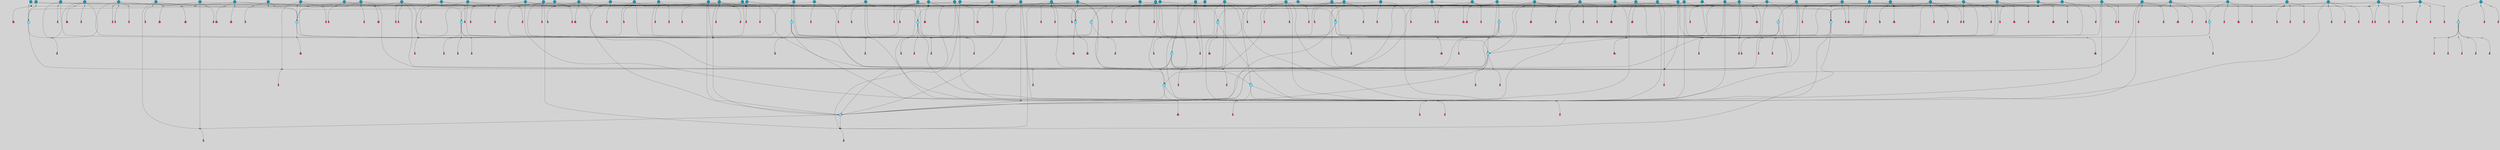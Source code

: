 // File exported with GEGELATI v1.3.1
// On the 2024-04-08 17:47:24
// With the File::TPGGraphDotExporter
digraph{
	graph[pad = "0.212, 0.055" bgcolor = lightgray]
	node[shape=circle style = filled label = ""]
		T3 [fillcolor="#66ddff"]
		T4 [fillcolor="#66ddff"]
		T7 [fillcolor="#66ddff"]
		T9 [fillcolor="#66ddff"]
		T11 [fillcolor="#66ddff"]
		T24 [fillcolor="#66ddff"]
		T27 [fillcolor="#66ddff"]
		T54 [fillcolor="#66ddff"]
		T65 [fillcolor="#66ddff"]
		T82 [fillcolor="#66ddff"]
		T95 [fillcolor="#1199bb"]
		T129 [fillcolor="#66ddff"]
		T130 [fillcolor="#66ddff"]
		T159 [fillcolor="#1199bb"]
		T164 [fillcolor="#66ddff"]
		T176 [fillcolor="#1199bb"]
		T184 [fillcolor="#1199bb"]
		T194 [fillcolor="#1199bb"]
		T195 [fillcolor="#1199bb"]
		T207 [fillcolor="#66ddff"]
		T210 [fillcolor="#1199bb"]
		T212 [fillcolor="#66ddff"]
		T213 [fillcolor="#1199bb"]
		T228 [fillcolor="#1199bb"]
		T235 [fillcolor="#1199bb"]
		T240 [fillcolor="#66ddff"]
		T242 [fillcolor="#1199bb"]
		T245 [fillcolor="#1199bb"]
		T250 [fillcolor="#1199bb"]
		T252 [fillcolor="#1199bb"]
		T253 [fillcolor="#1199bb"]
		T256 [fillcolor="#1199bb"]
		T257 [fillcolor="#1199bb"]
		T258 [fillcolor="#1199bb"]
		T260 [fillcolor="#1199bb"]
		T261 [fillcolor="#1199bb"]
		T263 [fillcolor="#1199bb"]
		T264 [fillcolor="#1199bb"]
		T266 [fillcolor="#1199bb"]
		T268 [fillcolor="#66ddff"]
		T271 [fillcolor="#1199bb"]
		T274 [fillcolor="#1199bb"]
		T275 [fillcolor="#1199bb"]
		T278 [fillcolor="#1199bb"]
		T280 [fillcolor="#1199bb"]
		T282 [fillcolor="#1199bb"]
		T283 [fillcolor="#1199bb"]
		T284 [fillcolor="#1199bb"]
		T287 [fillcolor="#1199bb"]
		T288 [fillcolor="#1199bb"]
		T293 [fillcolor="#1199bb"]
		T300 [fillcolor="#1199bb"]
		T307 [fillcolor="#1199bb"]
		T310 [fillcolor="#1199bb"]
		T311 [fillcolor="#1199bb"]
		T312 [fillcolor="#1199bb"]
		T316 [fillcolor="#1199bb"]
		T317 [fillcolor="#66ddff"]
		T318 [fillcolor="#1199bb"]
		T319 [fillcolor="#1199bb"]
		T320 [fillcolor="#1199bb"]
		T322 [fillcolor="#1199bb"]
		T323 [fillcolor="#1199bb"]
		T324 [fillcolor="#1199bb"]
		T325 [fillcolor="#1199bb"]
		T327 [fillcolor="#1199bb"]
		T330 [fillcolor="#1199bb"]
		T331 [fillcolor="#1199bb"]
		T332 [fillcolor="#1199bb"]
		T333 [fillcolor="#1199bb"]
		T335 [fillcolor="#1199bb"]
		T336 [fillcolor="#1199bb"]
		T338 [fillcolor="#1199bb"]
		T341 [fillcolor="#1199bb"]
		T342 [fillcolor="#1199bb"]
		T343 [fillcolor="#1199bb"]
		T344 [fillcolor="#1199bb"]
		T345 [fillcolor="#66ddff"]
		T346 [fillcolor="#1199bb"]
		T347 [fillcolor="#1199bb"]
		T348 [fillcolor="#1199bb"]
		T350 [fillcolor="#1199bb"]
		T351 [fillcolor="#1199bb"]
		T353 [fillcolor="#1199bb"]
		T354 [fillcolor="#1199bb"]
		T356 [fillcolor="#1199bb"]
		T357 [fillcolor="#1199bb"]
		T359 [fillcolor="#1199bb"]
		T363 [fillcolor="#1199bb"]
		T364 [fillcolor="#1199bb"]
		T365 [fillcolor="#1199bb"]
		T366 [fillcolor="#1199bb"]
		T367 [fillcolor="#1199bb"]
		T368 [fillcolor="#1199bb"]
		T369 [fillcolor="#1199bb"]
		T370 [fillcolor="#1199bb"]
		T371 [fillcolor="#1199bb"]
		T372 [fillcolor="#1199bb"]
		T373 [fillcolor="#1199bb"]
		P2271 [fillcolor="#cccccc" shape=point] //6|
		I2271 [shape=box style=invis label="6|1&2|6#1|7&#92;n10|7&2|0#1|5&#92;n9|4&0|1#2|2&#92;n8|6&0|0#1|0&#92;n"]
		P2271 -> I2271[style=invis]
		A1888 [fillcolor="#ff3366" shape=box margin=0.03 width=0 height=0 label="3"]
		T3 -> P2271 -> A1888
		P2272 [fillcolor="#cccccc" shape=point] //3|
		I2272 [shape=box style=invis label="7|6&2|4#0|2&#92;n10|3&2|7#1|4&#92;n11|6&0|4#0|1&#92;n7|1&0|0#2|6&#92;n7|6&0|3#2|6&#92;n4|0&2|6#0|1&#92;n4|4&2|5#0|2&#92;n4|6&0|4#2|7&#92;n10|0&2|3#1|5&#92;n2|6&0|5#0|2&#92;n1|0&2|3#0|7&#92;n1|6&2|0#0|5&#92;n6|2&0|1#0|7&#92;n9|2&0|3#2|7&#92;n5|3&0|6#0|6&#92;n1|7&2|5#2|3&#92;n8|1&2|7#0|6&#92;n1|0&2|5#2|1&#92;n7|1&2|2#2|5&#92;n7|4&2|6#0|3&#92;n"]
		P2272 -> I2272[style=invis]
		A1889 [fillcolor="#ff3366" shape=box margin=0.03 width=0 height=0 label="4"]
		T3 -> P2272 -> A1889
		P2273 [fillcolor="#cccccc" shape=point] //7|
		I2273 [shape=box style=invis label="0|2&2|4#2|6&#92;n5|3&0|6#0|1&#92;n4|7&2|6#0|5&#92;n7|6&0|7#0|5&#92;n10|7&2|2#1|1&#92;n"]
		P2273 -> I2273[style=invis]
		A1890 [fillcolor="#ff3366" shape=box margin=0.03 width=0 height=0 label="4"]
		T4 -> P2273 -> A1890
		P2274 [fillcolor="#cccccc" shape=point] //0|
		I2274 [shape=box style=invis label="2|5&0|1#0|6&#92;n6|1&2|2#2|7&#92;n8|0&0|3#1|4&#92;n4|3&2|5#2|4&#92;n8|1&2|4#0|0&#92;n6|6&0|1#2|6&#92;n11|7&2|4#2|5&#92;n6|2&2|4#0|2&#92;n8|5&2|4#2|4&#92;n2|1&2|1#2|2&#92;n2|7&2|5#2|6&#92;n9|7&0|5#0|4&#92;n1|2&0|5#2|6&#92;n4|2&2|3#2|7&#92;n3|3&2|1#0|2&#92;n"]
		P2274 -> I2274[style=invis]
		A1891 [fillcolor="#ff3366" shape=box margin=0.03 width=0 height=0 label="5"]
		T4 -> P2274 -> A1891
		P2275 [fillcolor="#cccccc" shape=point] //-3|
		I2275 [shape=box style=invis label="1|6&2|7#0|7&#92;n10|2&0|7#1|3&#92;n9|6&2|7#2|2&#92;n5|3&0|7#0|7&#92;n1|6&2|3#0|0&#92;n2|3&2|3#2|2&#92;n5|1&2|6#0|6&#92;n"]
		P2275 -> I2275[style=invis]
		A1892 [fillcolor="#ff3366" shape=box margin=0.03 width=0 height=0 label="7"]
		T7 -> P2275 -> A1892
		P2276 [fillcolor="#cccccc" shape=point] //5|
		I2276 [shape=box style=invis label="0|5&2|3#0|1&#92;n0|6&2|1#2|4&#92;n6|2&2|6#0|7&#92;n7|4&0|3#0|1&#92;n5|4&0|7#1|6&#92;n9|1&0|5#2|2&#92;n6|3&2|3#1|7&#92;n11|7&2|4#1|6&#92;n2|5&0|1#0|0&#92;n4|7&0|0#0|2&#92;n6|2&0|6#0|0&#92;n2|1&2|6#2|4&#92;n10|0&2|0#1|0&#92;n6|6&2|4#0|6&#92;n"]
		P2276 -> I2276[style=invis]
		A1893 [fillcolor="#ff3366" shape=box margin=0.03 width=0 height=0 label="8"]
		T7 -> P2276 -> A1893
		P2277 [fillcolor="#cccccc" shape=point] //-6|
		I2277 [shape=box style=invis label="11|1&0|7#2|0&#92;n10|4&0|1#1|0&#92;n4|3&2|4#2|1&#92;n0|5&2|0#0|0&#92;n6|1&0|0#0|3&#92;n8|2&2|0#0|4&#92;n11|4&2|0#1|6&#92;n7|0&2|6#2|3&#92;n5|3&2|6#2|0&#92;n2|0&2|0#0|4&#92;n"]
		P2277 -> I2277[style=invis]
		A1894 [fillcolor="#ff3366" shape=box margin=0.03 width=0 height=0 label="9"]
		T9 -> P2277 -> A1894
		P2278 [fillcolor="#cccccc" shape=point] //2|
		I2278 [shape=box style=invis label="6|3&2|7#1|4&#92;n8|6&0|0#2|5&#92;n2|1&0|2#0|3&#92;n8|7&0|6#0|4&#92;n2|1&2|0#0|1&#92;n0|0&2|2#2|3&#92;n6|6&0|7#2|1&#92;n6|1&0|7#2|6&#92;n5|4&2|7#0|4&#92;n0|3&0|4#2|0&#92;n11|0&2|0#2|5&#92;n4|5&2|5#2|4&#92;n5|7&0|6#0|4&#92;n9|7&2|5#0|3&#92;n5|4&2|1#0|3&#92;n5|3&0|1#1|7&#92;n0|4&0|3#2|5&#92;n"]
		P2278 -> I2278[style=invis]
		A1895 [fillcolor="#ff3366" shape=box margin=0.03 width=0 height=0 label="10"]
		T9 -> P2278 -> A1895
		P2279 [fillcolor="#cccccc" shape=point] //6|
		I2279 [shape=box style=invis label="3|0&2|7#2|2&#92;n3|2&0|4#2|5&#92;n5|1&0|2#1|0&#92;n8|7&0|1#2|0&#92;n8|5&0|3#0|6&#92;n0|2&0|2#2|3&#92;n1|5&2|5#0|5&#92;n5|6&0|6#0|7&#92;n6|7&0|0#2|6&#92;n1|2&2|3#0|0&#92;n7|7&2|3#0|4&#92;n0|7&2|7#0|6&#92;n1|0&2|2#2|7&#92;n4|4&0|1#0|0&#92;n"]
		P2279 -> I2279[style=invis]
		A1896 [fillcolor="#ff3366" shape=box margin=0.03 width=0 height=0 label="11"]
		T11 -> P2279 -> A1896
		P2280 [fillcolor="#cccccc" shape=point] //-4|
		I2280 [shape=box style=invis label="4|1&0|4#2|6&#92;n1|2&2|2#2|0&#92;n1|2&2|0#0|6&#92;n8|4&2|3#2|5&#92;n5|5&2|1#1|0&#92;n"]
		P2280 -> I2280[style=invis]
		A1897 [fillcolor="#ff3366" shape=box margin=0.03 width=0 height=0 label="12"]
		T11 -> P2280 -> A1897
		P2281 [fillcolor="#cccccc" shape=point] //-3|
		I2281 [shape=box style=invis label="8|1&2|3#0|5&#92;n0|6&0|5#0|5&#92;n3|7&2|1#0|6&#92;n3|5&0|1#0|0&#92;n9|5&2|0#0|4&#92;n3|5&0|2#0|3&#92;n10|6&2|4#1|0&#92;n9|4&2|7#2|6&#92;n1|7&2|5#2|2&#92;n"]
		P2281 -> I2281[style=invis]
		A1898 [fillcolor="#ff3366" shape=box margin=0.03 width=0 height=0 label="5"]
		T4 -> P2281 -> A1898
		P2282 [fillcolor="#cccccc" shape=point] //1|
		I2282 [shape=box style=invis label="5|1&0|6#2|7&#92;n2|4&0|4#2|2&#92;n0|6&0|5#0|4&#92;n10|6&2|5#1|6&#92;n9|3&0|1#1|7&#92;n10|3&2|2#1|0&#92;n5|0&0|0#2|1&#92;n11|3&2|3#1|5&#92;n10|3&0|1#1|0&#92;n2|4&0|1#0|1&#92;n0|2&0|3#2|4&#92;n9|2&2|1#2|5&#92;n11|7&2|6#2|6&#92;n"]
		P2282 -> I2282[style=invis]
		T24 -> P2282 -> T7
		P2283 [fillcolor="#cccccc" shape=point] //5|
		I2283 [shape=box style=invis label="3|0&2|0#0|1&#92;n3|0&0|7#0|1&#92;n5|3&0|2#2|6&#92;n4|4&2|4#2|6&#92;n11|2&0|7#1|6&#92;n2|7&2|2#2|5&#92;n9|3&2|6#2|7&#92;n7|7&0|0#0|4&#92;n6|1&2|4#2|3&#92;n5|4&2|0#1|6&#92;n1|3&0|7#0|4&#92;n"]
		P2283 -> I2283[style=invis]
		A1899 [fillcolor="#ff3366" shape=box margin=0.03 width=0 height=0 label="7"]
		T24 -> P2283 -> A1899
		P2284 [fillcolor="#cccccc" shape=point] //-2|
		I2284 [shape=box style=invis label="4|1&0|4#0|3&#92;n4|2&0|5#2|0&#92;n5|5&2|6#0|5&#92;n1|4&0|1#0|2&#92;n6|3&2|7#1|5&#92;n0|4&2|0#0|3&#92;n8|5&2|5#1|2&#92;n10|7&2|7#1|1&#92;n3|4&0|0#2|1&#92;n3|6&2|5#2|5&#92;n8|3&0|1#0|7&#92;n10|0&2|7#1|3&#92;n4|1&2|4#0|1&#92;n9|3&2|0#0|4&#92;n3|6&2|0#0|4&#92;n1|2&0|6#2|1&#92;n4|0&2|1#2|2&#92;n"]
		P2284 -> I2284[style=invis]
		A1900 [fillcolor="#ff3366" shape=box margin=0.03 width=0 height=0 label="14"]
		T24 -> P2284 -> A1900
		P2285 [fillcolor="#cccccc" shape=point] //2|
		I2285 [shape=box style=invis label="9|1&2|3#0|1&#92;n5|2&2|0#2|4&#92;n3|6&2|5#2|7&#92;n7|0&2|5#0|4&#92;n1|2&0|3#0|5&#92;n7|3&2|7#0|0&#92;n"]
		P2285 -> I2285[style=invis]
		A1901 [fillcolor="#ff3366" shape=box margin=0.03 width=0 height=0 label="2"]
		T27 -> P2285 -> A1901
		P2286 [fillcolor="#cccccc" shape=point] //-6|
		I2286 [shape=box style=invis label="7|5&0|4#0|4&#92;n11|0&2|5#2|1&#92;n"]
		P2286 -> I2286[style=invis]
		A1902 [fillcolor="#ff3366" shape=box margin=0.03 width=0 height=0 label="3"]
		T27 -> P2286 -> A1902
		T27 -> P2272
		T27 -> P2274
		P2287 [fillcolor="#cccccc" shape=point] //0|
		I2287 [shape=box style=invis label="4|0&0|3#2|7&#92;n10|2&0|3#1|7&#92;n3|5&0|2#0|3&#92;n4|5&0|0#2|1&#92;n10|7&2|0#1|2&#92;n5|3&2|3#1|6&#92;n9|5&2|0#0|4&#92;n5|4&2|7#0|2&#92;n10|3&2|7#1|4&#92;n7|2&0|1#2|6&#92;n8|6&0|5#0|5&#92;n8|7&2|3#0|5&#92;n2|6&2|4#0|0&#92;n"]
		P2287 -> I2287[style=invis]
		A1903 [fillcolor="#ff3366" shape=box margin=0.03 width=0 height=0 label="5"]
		T27 -> P2287 -> A1903
		P2288 [fillcolor="#cccccc" shape=point] //8|
		I2288 [shape=box style=invis label="9|0&0|1#2|0&#92;n10|1&2|5#1|4&#92;n8|2&2|6#0|4&#92;n2|4&2|5#2|3&#92;n4|2&2|2#0|2&#92;n7|5&0|2#0|0&#92;n8|2&2|1#1|3&#92;n8|7&0|7#2|1&#92;n1|1&0|0#0|7&#92;n5|6&2|5#1|0&#92;n6|6&2|5#0|0&#92;n11|4&0|3#2|6&#92;n4|2&2|4#0|7&#92;n5|6&0|1#2|0&#92;n11|3&0|2#0|7&#92;n"]
		P2288 -> I2288[style=invis]
		A1904 [fillcolor="#ff3366" shape=box margin=0.03 width=0 height=0 label="6"]
		T54 -> P2288 -> A1904
		T54 -> P2283
		P2289 [fillcolor="#cccccc" shape=point] //-10|
		I2289 [shape=box style=invis label="3|6&0|0#0|4&#92;n4|1&2|4#0|1&#92;n5|1&0|1#0|4&#92;n5|5&2|6#0|5&#92;n6|5&0|6#0|3&#92;n11|1&2|0#0|1&#92;n0|7&2|0#0|3&#92;n1|2&0|6#0|1&#92;n8|0&0|4#2|0&#92;n0|4&0|7#2|7&#92;n7|0&2|7#1|3&#92;n3|1&0|5#2|5&#92;n5|1&0|4#0|3&#92;n2|2&0|2#0|0&#92;n8|3&0|1#0|7&#92;n3|0&0|3#0|5&#92;n7|2&0|5#2|0&#92;n6|3&2|7#1|5&#92;n4|7&2|7#2|1&#92;n"]
		P2289 -> I2289[style=invis]
		A1905 [fillcolor="#ff3366" shape=box margin=0.03 width=0 height=0 label="14"]
		T54 -> P2289 -> A1905
		T54 -> P2276
		T65 -> P2273
		T65 -> P2274
		P2290 [fillcolor="#cccccc" shape=point] //7|
		I2290 [shape=box style=invis label="4|0&2|1#2|2&#92;n4|2&0|5#2|0&#92;n5|5&2|6#0|5&#92;n1|4&0|1#0|2&#92;n6|3&2|7#1|5&#92;n0|4&2|0#0|3&#92;n8|5&2|5#1|4&#92;n1|2&0|6#2|1&#92;n3|4&0|0#2|1&#92;n3|6&2|5#2|5&#92;n8|3&0|1#0|7&#92;n10|0&2|2#1|3&#92;n4|1&2|4#0|1&#92;n10|7&2|7#1|1&#92;n4|1&0|4#0|3&#92;n"]
		P2290 -> I2290[style=invis]
		A1906 [fillcolor="#ff3366" shape=box margin=0.03 width=0 height=0 label="14"]
		T65 -> P2290 -> A1906
		P2291 [fillcolor="#cccccc" shape=point] //6|
		I2291 [shape=box style=invis label="7|0&2|5#1|2&#92;n10|6&2|1#1|3&#92;n7|5&0|2#0|7&#92;n10|7&0|1#1|5&#92;n4|6&2|5#0|5&#92;n4|4&0|7#2|7&#92;n"]
		P2291 -> I2291[style=invis]
		A1907 [fillcolor="#ff3366" shape=box margin=0.03 width=0 height=0 label="7"]
		T82 -> P2291 -> A1907
		P2292 [fillcolor="#cccccc" shape=point] //6|
		I2292 [shape=box style=invis label="0|5&2|3#0|1&#92;n0|6&2|1#2|4&#92;n9|1&0|5#2|2&#92;n7|4&0|3#0|1&#92;n5|4&0|7#1|6&#92;n2|5&0|1#0|0&#92;n6|3&2|3#1|7&#92;n11|7&2|4#1|6&#92;n6|2&2|6#0|1&#92;n4|7&0|0#0|2&#92;n6|2&0|6#0|0&#92;n9|1&2|6#2|4&#92;n10|0&2|0#1|0&#92;n6|6&2|4#0|6&#92;n"]
		P2292 -> I2292[style=invis]
		A1908 [fillcolor="#ff3366" shape=box margin=0.03 width=0 height=0 label="8"]
		T82 -> P2292 -> A1908
		T82 -> P2277
		P2293 [fillcolor="#cccccc" shape=point] //4|
		I2293 [shape=box style=invis label="4|3&0|6#0|3&#92;n5|7&2|3#2|2&#92;n5|6&0|7#1|2&#92;n1|4&2|6#0|3&#92;n8|4&2|1#2|5&#92;n9|5&2|4#1|4&#92;n2|4&0|5#0|7&#92;n10|0&0|6#1|3&#92;n3|0&0|6#0|2&#92;n2|7&2|7#2|6&#92;n5|2&0|5#1|5&#92;n10|4&2|5#1|7&#92;n4|0&0|4#2|4&#92;n11|1&0|4#2|6&#92;n10|6&2|0#1|4&#92;n9|7&0|3#1|4&#92;n4|5&2|7#0|6&#92;n11|5&2|6#2|3&#92;n0|3&0|5#0|1&#92;n"]
		P2293 -> I2293[style=invis]
		A1909 [fillcolor="#ff3366" shape=box margin=0.03 width=0 height=0 label="13"]
		T95 -> P2293 -> A1909
		P2294 [fillcolor="#cccccc" shape=point] //8|
		I2294 [shape=box style=invis label="9|7&0|5#2|5&#92;n3|3&2|3#0|2&#92;n9|5&2|2#1|0&#92;n2|3&0|6#0|3&#92;n4|4&2|5#2|7&#92;n11|3&2|0#1|5&#92;n6|6&2|1#2|2&#92;n4|6&0|1#2|2&#92;n2|5&2|7#2|2&#92;n7|7&2|2#2|3&#92;n6|5&0|3#2|6&#92;n6|7&0|6#0|2&#92;n"]
		P2294 -> I2294[style=invis]
		A1910 [fillcolor="#ff3366" shape=box margin=0.03 width=0 height=0 label="14"]
		T95 -> P2294 -> A1910
		P2295 [fillcolor="#cccccc" shape=point] //2|
		I2295 [shape=box style=invis label="4|1&0|4#2|6&#92;n5|5&2|1#1|0&#92;n1|0&2|0#0|6&#92;n8|4&2|3#2|5&#92;n"]
		P2295 -> I2295[style=invis]
		T95 -> P2295 -> T11
		P2296 [fillcolor="#cccccc" shape=point] //-9|
		I2296 [shape=box style=invis label="2|0&2|0#2|1&#92;n4|4&2|4#2|6&#92;n9|1&0|3#1|7&#92;n5|3&0|2#2|6&#92;n2|7&2|2#2|5&#92;n5|4&2|0#1|6&#92;n3|0&0|7#0|1&#92;n1|3&0|7#0|4&#92;n11|6&2|2#0|7&#92;n7|7&0|0#0|4&#92;n11|0&0|7#1|6&#92;n9|3&2|6#2|7&#92;n"]
		P2296 -> I2296[style=invis]
		A1911 [fillcolor="#ff3366" shape=box margin=0.03 width=0 height=0 label="7"]
		T95 -> P2296 -> A1911
		P2297 [fillcolor="#cccccc" shape=point] //-8|
		I2297 [shape=box style=invis label="7|5&0|4#2|4&#92;n"]
		P2297 -> I2297[style=invis]
		A1912 [fillcolor="#ff3366" shape=box margin=0.03 width=0 height=0 label="3"]
		T95 -> P2297 -> A1912
		T129 -> P2288
		T129 -> P2283
		P2298 [fillcolor="#cccccc" shape=point] //10|
		I2298 [shape=box style=invis label="4|5&2|7#2|1&#92;n1|7&2|3#0|6&#92;n3|5&2|2#0|3&#92;n10|3&0|7#1|4&#92;n7|1&0|4#2|6&#92;n10|2&0|3#1|7&#92;n9|5&2|0#0|4&#92;n4|0&0|3#2|7&#92;n11|4&2|6#1|2&#92;n5|4&2|7#0|2&#92;n2|6&2|4#0|0&#92;n6|5&0|7#2|1&#92;n5|3&2|3#1|6&#92;n10|7&2|0#1|2&#92;n"]
		P2298 -> I2298[style=invis]
		A1913 [fillcolor="#ff3366" shape=box margin=0.03 width=0 height=0 label="5"]
		T129 -> P2298 -> A1913
		P2299 [fillcolor="#cccccc" shape=point] //5|
		I2299 [shape=box style=invis label="9|4&2|3#1|3&#92;n0|4&2|4#0|5&#92;n6|1&2|6#2|5&#92;n4|0&0|5#2|0&#92;n"]
		P2299 -> I2299[style=invis]
		A1914 [fillcolor="#ff3366" shape=box margin=0.03 width=0 height=0 label="7"]
		T129 -> P2299 -> A1914
		P2300 [fillcolor="#cccccc" shape=point] //6|
		I2300 [shape=box style=invis label="9|4&2|7#0|6&#92;n8|4&0|1#1|0&#92;n1|3&0|0#2|1&#92;n2|4&0|6#2|2&#92;n5|1&2|5#0|7&#92;n3|0&0|3#2|6&#92;n2|2&2|6#0|2&#92;n8|4&0|4#2|2&#92;n5|1&2|4#0|3&#92;n9|4&0|6#0|6&#92;n5|0&2|2#1|5&#92;n11|7&0|0#1|1&#92;n0|4&0|3#0|3&#92;n7|7&2|4#2|5&#92;n1|5&0|1#2|1&#92;n"]
		P2300 -> I2300[style=invis]
		A1915 [fillcolor="#ff3366" shape=box margin=0.03 width=0 height=0 label="1"]
		T129 -> P2300 -> A1915
		P2301 [fillcolor="#cccccc" shape=point] //-5|
		I2301 [shape=box style=invis label="10|6&2|5#1|6&#92;n9|3&0|1#1|7&#92;n2|4&0|1#0|1&#92;n11|3&0|7#1|6&#92;n5|1&0|6#2|7&#92;n8|0&0|0#0|1&#92;n0|6&0|7#0|4&#92;n6|7&2|6#2|6&#92;n11|0&2|3#0|5&#92;n"]
		P2301 -> I2301[style=invis]
		T130 -> P2301 -> T7
		P2302 [fillcolor="#cccccc" shape=point] //9|
		I2302 [shape=box style=invis label="9|0&2|4#1|2&#92;n10|3&0|5#1|7&#92;n"]
		P2302 -> I2302[style=invis]
		A1916 [fillcolor="#ff3366" shape=box margin=0.03 width=0 height=0 label="3"]
		T130 -> P2302 -> A1916
		P2303 [fillcolor="#cccccc" shape=point] //4|
		I2303 [shape=box style=invis label="7|1&2|6#1|3&#92;n10|1&0|3#1|6&#92;n8|5&2|3#2|1&#92;n11|5&0|0#2|6&#92;n4|1&0|6#0|0&#92;n11|1&0|2#0|3&#92;n2|0&2|1#0|7&#92;n"]
		P2303 -> I2303[style=invis]
		A1917 [fillcolor="#ff3366" shape=box margin=0.03 width=0 height=0 label="2"]
		T130 -> P2303 -> A1917
		P2304 [fillcolor="#cccccc" shape=point] //-10|
		I2304 [shape=box style=invis label="8|4&0|2#0|1&#92;n5|3&2|6#2|7&#92;n3|1&2|7#0|6&#92;n4|7&0|4#0|2&#92;n1|7&2|6#0|4&#92;n10|5&2|1#1|5&#92;n4|0&0|7#0|7&#92;n6|6&0|0#0|1&#92;n10|4&2|1#1|0&#92;n"]
		P2304 -> I2304[style=invis]
		A1918 [fillcolor="#ff3366" shape=box margin=0.03 width=0 height=0 label="5"]
		T130 -> P2304 -> A1918
		P2305 [fillcolor="#cccccc" shape=point] //7|
		I2305 [shape=box style=invis label="7|0&2|1#2|0&#92;n9|7&2|1#1|7&#92;n8|2&0|1#1|0&#92;n6|6&0|2#1|1&#92;n2|2&0|5#0|0&#92;n5|7&0|0#2|1&#92;n5|1&2|5#1|5&#92;n4|7&2|4#2|3&#92;n10|5&2|2#1|5&#92;n1|3&2|2#2|0&#92;n10|2&2|6#1|5&#92;n"]
		P2305 -> I2305[style=invis]
		A1919 [fillcolor="#ff3366" shape=box margin=0.03 width=0 height=0 label="1"]
		T159 -> P2305 -> A1919
		P2306 [fillcolor="#cccccc" shape=point] //7|
		I2306 [shape=box style=invis label="7|4&2|7#0|4&#92;n4|6&0|1#2|5&#92;n2|1&2|3#0|0&#92;n4|3&2|0#0|1&#92;n0|0&2|7#2|7&#92;n7|7&0|5#2|3&#92;n5|0&2|1#2|2&#92;n10|0&0|4#1|2&#92;n4|4&0|7#0|0&#92;n6|7&0|2#0|1&#92;n1|4&2|5#0|4&#92;n"]
		P2306 -> I2306[style=invis]
		A1920 [fillcolor="#ff3366" shape=box margin=0.03 width=0 height=0 label="0"]
		T159 -> P2306 -> A1920
		P2307 [fillcolor="#cccccc" shape=point] //5|
		I2307 [shape=box style=invis label="0|5&2|3#0|1&#92;n0|6&2|1#2|4&#92;n6|2&2|6#0|7&#92;n9|0&2|7#1|1&#92;n7|4&0|3#0|1&#92;n11|7&2|4#1|6&#92;n9|1&0|5#2|2&#92;n5|4&0|7#1|6&#92;n2|5&0|1#0|0&#92;n4|7&0|0#0|2&#92;n6|2&0|6#0|0&#92;n2|1&2|6#2|4&#92;n10|0&0|0#1|0&#92;n6|6&2|4#0|6&#92;n"]
		P2307 -> I2307[style=invis]
		T159 -> P2307 -> T129
		T164 -> P2274
		P2308 [fillcolor="#cccccc" shape=point] //-1|
		I2308 [shape=box style=invis label="6|4&0|4#2|4&#92;n4|5&2|5#2|4&#92;n9|7&2|5#0|3&#92;n3|7&2|6#0|6&#92;n8|7&0|6#0|4&#92;n2|1&2|0#0|1&#92;n8|6&0|0#2|5&#92;n2|1&0|2#0|3&#92;n6|1&0|7#2|6&#92;n6|3&0|1#1|6&#92;n5|4&2|7#0|4&#92;n0|7&0|4#2|0&#92;n11|0&2|0#2|5&#92;n3|7&2|0#2|7&#92;n8|3&2|7#1|4&#92;n5|7&0|6#0|4&#92;n0|0&2|3#2|3&#92;n5|4&2|1#0|3&#92;n0|4&0|3#2|5&#92;n"]
		P2308 -> I2308[style=invis]
		A1921 [fillcolor="#ff3366" shape=box margin=0.03 width=0 height=0 label="10"]
		T164 -> P2308 -> A1921
		P2309 [fillcolor="#cccccc" shape=point] //-7|
		I2309 [shape=box style=invis label="6|1&0|2#0|3&#92;n1|2&0|1#2|0&#92;n10|3&2|2#1|1&#92;n0|1&0|2#0|7&#92;n4|6&2|7#2|4&#92;n6|0&2|7#0|6&#92;n"]
		P2309 -> I2309[style=invis]
		A1922 [fillcolor="#ff3366" shape=box margin=0.03 width=0 height=0 label="7"]
		T164 -> P2309 -> A1922
		P2310 [fillcolor="#cccccc" shape=point] //-6|
		I2310 [shape=box style=invis label="11|7&0|1#0|6&#92;n3|5&0|1#0|3&#92;n1|5&0|5#0|6&#92;n1|7&2|5#2|2&#92;n0|0&0|2#2|2&#92;n4|4&0|1#0|5&#92;n6|4&2|2#0|2&#92;n0|6&2|5#0|5&#92;n0|3&2|2#2|6&#92;n"]
		P2310 -> I2310[style=invis]
		A1923 [fillcolor="#ff3366" shape=box margin=0.03 width=0 height=0 label="5"]
		T164 -> P2310 -> A1923
		T164 -> P2293
		P2311 [fillcolor="#cccccc" shape=point] //3|
		I2311 [shape=box style=invis label="4|7&0|7#2|7&#92;n11|5&2|6#0|2&#92;n5|5&2|6#2|0&#92;n3|2&0|6#0|3&#92;n10|2&2|5#1|5&#92;n9|4&2|3#1|5&#92;n2|5&2|7#2|4&#92;n11|3&2|5#1|0&#92;n7|0&0|7#2|1&#92;n1|2&0|5#0|1&#92;n"]
		P2311 -> I2311[style=invis]
		A1924 [fillcolor="#ff3366" shape=box margin=0.03 width=0 height=0 label="5"]
		T176 -> P2311 -> A1924
		P2312 [fillcolor="#cccccc" shape=point] //2|
		I2312 [shape=box style=invis label="7|1&0|6#0|1&#92;n5|2&2|5#1|6&#92;n10|1&2|1#1|1&#92;n4|7&0|4#2|2&#92;n11|7&0|4#2|7&#92;n5|0&0|5#1|7&#92;n8|2&0|5#2|4&#92;n10|0&2|6#1|6&#92;n5|1&0|1#2|3&#92;n1|6&2|0#0|1&#92;n9|6&2|2#1|4&#92;n3|4&2|3#0|0&#92;n10|1&0|1#1|0&#92;n2|2&0|1#2|1&#92;n3|1&2|7#0|3&#92;n"]
		P2312 -> I2312[style=invis]
		A1925 [fillcolor="#ff3366" shape=box margin=0.03 width=0 height=0 label="10"]
		T176 -> P2312 -> A1925
		P2313 [fillcolor="#cccccc" shape=point] //-1|
		I2313 [shape=box style=invis label="1|7&2|1#0|6&#92;n8|1&2|3#0|5&#92;n10|6&2|7#1|0&#92;n1|7&2|5#0|2&#92;n0|3&0|3#2|2&#92;n3|5&0|1#0|0&#92;n3|5&0|2#0|3&#92;n1|5&2|0#0|4&#92;n5|7&2|2#2|5&#92;n4|0&2|3#0|3&#92;n"]
		P2313 -> I2313[style=invis]
		T176 -> P2313 -> T3
		P2314 [fillcolor="#cccccc" shape=point] //-3|
		I2314 [shape=box style=invis label="6|3&2|4#1|4&#92;n5|3&0|1#1|7&#92;n2|1&0|2#2|3&#92;n8|7&0|6#0|4&#92;n2|1&2|0#0|1&#92;n0|0&2|2#2|3&#92;n6|1&0|7#2|6&#92;n5|7&0|2#0|4&#92;n0|3&0|4#2|0&#92;n11|0&2|0#2|5&#92;n6|0&2|0#1|4&#92;n8|6&0|2#2|5&#92;n5|4&2|1#0|3&#92;n9|7&2|5#0|3&#92;n5|4&2|7#0|4&#92;n"]
		P2314 -> I2314[style=invis]
		A1926 [fillcolor="#ff3366" shape=box margin=0.03 width=0 height=0 label="10"]
		T176 -> P2314 -> A1926
		P2315 [fillcolor="#cccccc" shape=point] //4|
		I2315 [shape=box style=invis label="7|1&0|6#0|1&#92;n5|2&2|5#1|6&#92;n10|1&2|1#1|1&#92;n9|6&2|2#1|4&#92;n4|7&0|4#2|2&#92;n9|6&0|4#1|1&#92;n10|0&2|6#1|6&#92;n5|1&0|1#2|3&#92;n1|6&2|0#0|1&#92;n8|2&0|5#2|4&#92;n3|4&2|3#0|0&#92;n10|1&0|5#1|0&#92;n2|2&0|1#2|1&#92;n3|1&2|7#0|3&#92;n"]
		P2315 -> I2315[style=invis]
		A1927 [fillcolor="#ff3366" shape=box margin=0.03 width=0 height=0 label="10"]
		T176 -> P2315 -> A1927
		T184 -> P2301
		P2316 [fillcolor="#cccccc" shape=point] //-9|
		I2316 [shape=box style=invis label="10|3&0|5#1|7&#92;n9|0&2|4#1|3&#92;n"]
		P2316 -> I2316[style=invis]
		A1928 [fillcolor="#ff3366" shape=box margin=0.03 width=0 height=0 label="3"]
		T184 -> P2316 -> A1928
		P2317 [fillcolor="#cccccc" shape=point] //-6|
		I2317 [shape=box style=invis label="3|5&0|0#0|2&#92;n6|6&2|1#2|6&#92;n4|6&0|1#2|5&#92;n7|1&0|6#1|3&#92;n11|1&2|4#0|5&#92;n1|2&0|1#2|3&#92;n4|3&0|5#2|4&#92;n4|0&0|5#2|0&#92;n8|5&2|4#2|4&#92;n2|4&0|1#0|6&#92;n5|1&2|4#0|0&#92;n3|3&2|1#0|2&#92;n9|7&0|5#0|4&#92;n2|2&0|6#2|0&#92;n7|1&2|2#2|2&#92;n"]
		P2317 -> I2317[style=invis]
		A1929 [fillcolor="#ff3366" shape=box margin=0.03 width=0 height=0 label="5"]
		T184 -> P2317 -> A1929
		P2318 [fillcolor="#cccccc" shape=point] //3|
		I2318 [shape=box style=invis label="7|2&0|2#2|4&#92;n0|4&0|6#2|7&#92;n9|0&0|1#2|2&#92;n8|6&0|0#1|0&#92;n"]
		P2318 -> I2318[style=invis]
		A1930 [fillcolor="#ff3366" shape=box margin=0.03 width=0 height=0 label="3"]
		T184 -> P2318 -> A1930
		T184 -> P2311
		P2319 [fillcolor="#cccccc" shape=point] //-2|
		I2319 [shape=box style=invis label="1|0&0|3#0|3&#92;n2|7&0|4#0|4&#92;n11|6&2|1#1|4&#92;n6|1&2|5#0|0&#92;n2|0&2|0#0|6&#92;n1|3&2|1#0|4&#92;n"]
		P2319 -> I2319[style=invis]
		A1931 [fillcolor="#ff3366" shape=box margin=0.03 width=0 height=0 label="2"]
		T194 -> P2319 -> A1931
		P2320 [fillcolor="#cccccc" shape=point] //3|
		I2320 [shape=box style=invis label="5|4&2|7#0|4&#92;n0|4&0|3#2|5&#92;n8|6&0|0#2|5&#92;n2|1&0|2#0|3&#92;n9|7&0|6#0|4&#92;n0|0&2|2#2|3&#92;n6|6&0|7#2|1&#92;n6|1&0|7#2|6&#92;n0|3&0|4#2|0&#92;n11|0&2|0#2|5&#92;n4|5&2|5#2|4&#92;n5|3&0|1#1|7&#92;n9|7&2|2#0|3&#92;n5|4&2|1#0|3&#92;n5|0&0|6#0|4&#92;n0|0&0|1#2|0&#92;n"]
		P2320 -> I2320[style=invis]
		A1932 [fillcolor="#ff3366" shape=box margin=0.03 width=0 height=0 label="10"]
		T194 -> P2320 -> A1932
		T194 -> P2313
		P2321 [fillcolor="#cccccc" shape=point] //10|
		I2321 [shape=box style=invis label="6|1&2|4#2|3&#92;n3|0&0|7#0|1&#92;n5|3&0|2#2|6&#92;n4|4&0|4#2|6&#92;n5|4&2|0#1|6&#92;n10|5&0|6#1|5&#92;n2|5&2|1#2|2&#92;n1|3&0|7#0|4&#92;n3|0&2|0#0|1&#92;n11|2&0|5#1|6&#92;n9|3&2|6#2|7&#92;n7|7&0|0#0|4&#92;n"]
		P2321 -> I2321[style=invis]
		A1933 [fillcolor="#ff3366" shape=box margin=0.03 width=0 height=0 label="7"]
		T194 -> P2321 -> A1933
		P2322 [fillcolor="#cccccc" shape=point] //5|
		I2322 [shape=box style=invis label="3|0&2|0#2|1&#92;n3|0&0|7#0|1&#92;n5|3&0|2#2|6&#92;n4|4&2|4#2|6&#92;n5|4&2|0#1|6&#92;n2|7&2|2#2|5&#92;n1|3&0|7#0|4&#92;n11|6&2|2#0|7&#92;n7|7&0|0#0|4&#92;n6|1&2|4#2|3&#92;n11|0&0|7#1|6&#92;n9|3&2|6#2|7&#92;n"]
		P2322 -> I2322[style=invis]
		A1934 [fillcolor="#ff3366" shape=box margin=0.03 width=0 height=0 label="7"]
		T195 -> P2322 -> A1934
		P2323 [fillcolor="#cccccc" shape=point] //4|
		I2323 [shape=box style=invis label="7|1&0|6#0|1&#92;n6|7&2|7#1|7&#92;n10|1&2|1#1|1&#92;n9|6&2|2#1|4&#92;n4|7&0|4#2|2&#92;n9|6&0|5#1|1&#92;n10|0&2|6#1|6&#92;n5|1&0|1#2|3&#92;n10|1&0|5#1|0&#92;n3|4&2|3#0|0&#92;n8|2&0|5#2|4&#92;n1|6&2|0#0|0&#92;n2|3&0|1#2|6&#92;n5|2&2|2#1|6&#92;n2|2&0|1#2|1&#92;n3|1&2|7#0|3&#92;n6|7&2|3#0|4&#92;n"]
		P2323 -> I2323[style=invis]
		A1935 [fillcolor="#ff3366" shape=box margin=0.03 width=0 height=0 label="10"]
		T195 -> P2323 -> A1935
		P2324 [fillcolor="#cccccc" shape=point] //-4|
		I2324 [shape=box style=invis label="0|4&0|0#2|7&#92;n8|5&2|4#2|4&#92;n4|3&2|5#2|4&#92;n11|7&2|2#2|5&#92;n6|5&2|2#2|7&#92;n3|2&0|7#0|7&#92;n3|3&2|1#0|3&#92;n2|6&0|3#2|5&#92;n0|1&2|6#2|2&#92;n8|2&0|0#1|6&#92;n0|7&0|5#0|4&#92;n9|5&0|3#2|7&#92;n2|7&2|5#2|6&#92;n9|0&2|0#0|1&#92;n1|2&2|4#0|2&#92;n"]
		P2324 -> I2324[style=invis]
		T195 -> P2324 -> T27
		T195 -> P2306
		T207 -> P2305
		P2325 [fillcolor="#cccccc" shape=point] //-3|
		I2325 [shape=box style=invis label="3|7&0|0#0|2&#92;n11|5&0|1#1|1&#92;n4|1&0|6#2|6&#92;n4|0&0|1#0|5&#92;n"]
		P2325 -> I2325[style=invis]
		T207 -> P2325 -> T24
		P2326 [fillcolor="#cccccc" shape=point] //5|
		I2326 [shape=box style=invis label="8|1&2|6#0|6&#92;n3|0&0|7#0|1&#92;n11|3&0|2#2|6&#92;n4|4&2|4#2|6&#92;n11|2&0|7#1|6&#92;n2|7&2|2#2|5&#92;n7|7&0|0#0|4&#92;n6|1&2|4#2|3&#92;n5|4&2|0#1|6&#92;n3|0&2|0#0|1&#92;n1|3&0|7#0|4&#92;n"]
		P2326 -> I2326[style=invis]
		A1936 [fillcolor="#ff3366" shape=box margin=0.03 width=0 height=0 label="7"]
		T207 -> P2326 -> A1936
		P2327 [fillcolor="#cccccc" shape=point] //5|
		I2327 [shape=box style=invis label="10|4&2|6#1|2&#92;n8|4&0|1#1|0&#92;n0|4&2|6#0|0&#92;n8|4&2|5#2|1&#92;n7|5&2|5#1|0&#92;n3|6&0|6#2|2&#92;n1|7&0|7#0|5&#92;n2|0&0|7#2|4&#92;n9|4&2|6#2|7&#92;n2|6&2|2#0|0&#92;n11|7&2|7#0|7&#92;n5|5&0|0#0|1&#92;n10|1&0|0#1|0&#92;n7|3&0|1#2|5&#92;n9|2&2|7#1|5&#92;n9|0&2|5#1|2&#92;n1|6&2|4#2|2&#92;n3|3&2|2#0|7&#92;n1|6&2|0#0|0&#92;n6|4&2|6#1|0&#92;n"]
		P2327 -> I2327[style=invis]
		A1937 [fillcolor="#ff3366" shape=box margin=0.03 width=0 height=0 label="1"]
		T207 -> P2327 -> A1937
		P2328 [fillcolor="#cccccc" shape=point] //7|
		I2328 [shape=box style=invis label="6|1&2|6#2|7&#92;n7|0&2|4#2|3&#92;n3|3&0|7#0|6&#92;n5|4&0|2#2|4&#92;n8|5&2|6#2|7&#92;n0|0&2|3#0|3&#92;n5|4&2|4#2|6&#92;n"]
		P2328 -> I2328[style=invis]
		T207 -> P2328 -> T4
		T210 -> P2306
		T210 -> P2283
		P2329 [fillcolor="#cccccc" shape=point] //6|
		I2329 [shape=box style=invis label="10|4&2|6#1|2&#92;n8|4&0|1#1|0&#92;n0|4&2|6#0|0&#92;n8|4&2|5#2|1&#92;n7|5&2|5#1|0&#92;n3|6&0|6#2|2&#92;n1|7&0|7#0|5&#92;n2|0&0|7#2|4&#92;n2|6&2|2#0|0&#92;n0|7&2|7#0|7&#92;n11|6&0|4#2|2&#92;n5|5&0|0#0|1&#92;n10|1&0|0#1|0&#92;n7|3&0|1#2|5&#92;n9|2&2|7#1|5&#92;n9|4&2|6#2|7&#92;n1|6&2|4#2|2&#92;n3|3&2|2#0|7&#92;n1|6&2|0#0|0&#92;n6|4&2|6#1|0&#92;n"]
		P2329 -> I2329[style=invis]
		A1938 [fillcolor="#ff3366" shape=box margin=0.03 width=0 height=0 label="1"]
		T210 -> P2329 -> A1938
		P2330 [fillcolor="#cccccc" shape=point] //2|
		I2330 [shape=box style=invis label="4|5&2|7#2|1&#92;n1|7&2|3#0|6&#92;n3|5&2|2#0|3&#92;n10|3&2|7#1|4&#92;n7|1&0|4#2|6&#92;n4|0&0|3#2|7&#92;n9|5&2|0#0|4&#92;n10|2&0|3#1|7&#92;n11|4&2|6#1|2&#92;n10|3&2|1#1|6&#92;n5|4&2|7#0|2&#92;n2|6&2|4#0|0&#92;n6|5&0|7#2|1&#92;n5|3&2|3#1|6&#92;n10|7&2|0#1|2&#92;n"]
		P2330 -> I2330[style=invis]
		A1939 [fillcolor="#ff3366" shape=box margin=0.03 width=0 height=0 label="5"]
		T210 -> P2330 -> A1939
		P2331 [fillcolor="#cccccc" shape=point] //9|
		I2331 [shape=box style=invis label="11|0&2|0#1|1&#92;n3|6&0|6#0|0&#92;n1|4&0|0#2|4&#92;n7|5&2|2#1|3&#92;n11|7&2|6#1|7&#92;n5|2&0|6#1|5&#92;n9|5&0|6#0|3&#92;n2|2&2|7#0|5&#92;n9|3&2|2#2|0&#92;n11|0&2|7#0|1&#92;n1|1&2|0#0|1&#92;n6|6&0|6#1|2&#92;n9|7&0|1#0|3&#92;n2|0&2|4#2|5&#92;n2|4&2|2#0|0&#92;n6|1&2|1#1|7&#92;n10|7&2|5#1|6&#92;n11|5&2|7#2|4&#92;n"]
		P2331 -> I2331[style=invis]
		A1940 [fillcolor="#ff3366" shape=box margin=0.03 width=0 height=0 label="1"]
		T210 -> P2331 -> A1940
		P2332 [fillcolor="#cccccc" shape=point] //5|
		I2332 [shape=box style=invis label="9|4&2|3#1|3&#92;n0|4&2|4#0|5&#92;n6|1&2|6#2|5&#92;n4|0&0|5#2|0&#92;n"]
		P2332 -> I2332[style=invis]
		A1941 [fillcolor="#ff3366" shape=box margin=0.03 width=0 height=0 label="7"]
		T212 -> P2332 -> A1941
		P2333 [fillcolor="#cccccc" shape=point] //10|
		I2333 [shape=box style=invis label="4|5&2|7#2|1&#92;n1|7&2|3#0|6&#92;n3|5&2|2#0|3&#92;n10|3&0|7#1|4&#92;n7|1&0|4#2|6&#92;n10|2&0|3#1|7&#92;n9|5&2|0#0|4&#92;n4|0&0|3#2|7&#92;n11|4&2|6#1|2&#92;n5|4&2|7#0|2&#92;n2|6&2|4#0|0&#92;n6|5&0|7#2|1&#92;n5|3&2|3#1|6&#92;n10|7&2|0#1|2&#92;n"]
		P2333 -> I2333[style=invis]
		A1942 [fillcolor="#ff3366" shape=box margin=0.03 width=0 height=0 label="5"]
		T212 -> P2333 -> A1942
		P2334 [fillcolor="#cccccc" shape=point] //6|
		I2334 [shape=box style=invis label="9|4&2|7#0|6&#92;n8|4&0|1#1|0&#92;n1|3&0|0#2|1&#92;n2|4&0|6#2|2&#92;n5|1&2|5#0|7&#92;n3|0&0|3#2|6&#92;n2|2&2|6#0|2&#92;n8|4&0|4#2|2&#92;n5|1&2|4#0|3&#92;n9|4&0|6#0|6&#92;n5|0&2|2#1|5&#92;n11|7&0|0#1|1&#92;n0|4&0|3#0|3&#92;n7|7&2|4#2|5&#92;n1|5&0|1#2|1&#92;n"]
		P2334 -> I2334[style=invis]
		A1943 [fillcolor="#ff3366" shape=box margin=0.03 width=0 height=0 label="1"]
		T212 -> P2334 -> A1943
		P2335 [fillcolor="#cccccc" shape=point] //5|
		I2335 [shape=box style=invis label="3|0&2|0#0|1&#92;n3|0&0|7#0|1&#92;n5|3&0|2#2|6&#92;n4|4&2|4#2|6&#92;n11|2&0|7#1|6&#92;n2|7&2|2#2|5&#92;n9|3&2|6#2|7&#92;n7|7&0|0#0|4&#92;n6|1&2|4#2|3&#92;n5|4&2|0#1|6&#92;n1|3&0|7#0|4&#92;n"]
		P2335 -> I2335[style=invis]
		A1944 [fillcolor="#ff3366" shape=box margin=0.03 width=0 height=0 label="7"]
		T212 -> P2335 -> A1944
		P2336 [fillcolor="#cccccc" shape=point] //8|
		I2336 [shape=box style=invis label="9|0&0|1#2|0&#92;n10|1&2|5#1|4&#92;n8|2&2|6#0|4&#92;n2|4&2|5#2|3&#92;n4|2&2|2#0|2&#92;n7|5&0|2#0|0&#92;n8|2&2|1#1|3&#92;n8|7&0|7#2|1&#92;n1|1&0|0#0|7&#92;n5|6&2|5#1|0&#92;n6|6&2|5#0|0&#92;n11|4&0|3#2|6&#92;n4|2&2|4#0|7&#92;n5|6&0|1#2|0&#92;n11|3&0|2#0|7&#92;n"]
		P2336 -> I2336[style=invis]
		A1945 [fillcolor="#ff3366" shape=box margin=0.03 width=0 height=0 label="6"]
		T212 -> P2336 -> A1945
		P2337 [fillcolor="#cccccc" shape=point] //5|
		I2337 [shape=box style=invis label="0|5&2|3#0|1&#92;n0|6&2|1#2|4&#92;n6|2&2|6#0|7&#92;n9|0&2|7#1|1&#92;n7|4&0|3#0|1&#92;n11|7&2|4#1|6&#92;n9|1&0|5#2|2&#92;n5|4&0|7#1|6&#92;n2|5&0|1#0|0&#92;n4|7&0|0#0|2&#92;n6|2&0|6#0|0&#92;n2|1&2|6#2|4&#92;n10|0&0|0#1|0&#92;n6|6&2|4#0|6&#92;n"]
		P2337 -> I2337[style=invis]
		T213 -> P2337 -> T212
		P2338 [fillcolor="#cccccc" shape=point] //7|
		I2338 [shape=box style=invis label="7|4&2|7#0|4&#92;n4|6&0|1#2|5&#92;n2|1&2|3#0|0&#92;n4|3&2|0#0|1&#92;n0|0&2|7#2|7&#92;n7|7&0|5#2|3&#92;n5|0&2|1#2|2&#92;n10|0&0|4#1|2&#92;n4|4&0|7#0|0&#92;n6|7&0|2#0|1&#92;n1|4&2|5#0|4&#92;n"]
		P2338 -> I2338[style=invis]
		A1946 [fillcolor="#ff3366" shape=box margin=0.03 width=0 height=0 label="0"]
		T213 -> P2338 -> A1946
		P2339 [fillcolor="#cccccc" shape=point] //7|
		I2339 [shape=box style=invis label="7|0&2|1#2|0&#92;n9|7&2|1#1|7&#92;n8|2&0|1#1|0&#92;n6|6&0|2#1|1&#92;n2|2&0|5#0|0&#92;n5|7&0|0#2|1&#92;n5|1&2|5#1|5&#92;n4|7&2|4#2|3&#92;n10|5&2|2#1|5&#92;n1|3&2|2#2|0&#92;n10|2&2|6#1|5&#92;n"]
		P2339 -> I2339[style=invis]
		A1947 [fillcolor="#ff3366" shape=box margin=0.03 width=0 height=0 label="1"]
		T213 -> P2339 -> A1947
		P2340 [fillcolor="#cccccc" shape=point] //-8|
		I2340 [shape=box style=invis label="0|4&0|3#2|5&#92;n2|1&0|2#2|3&#92;n8|7&0|6#0|4&#92;n0|4&2|4#0|1&#92;n9|4&2|5#0|3&#92;n0|0&2|7#2|3&#92;n4|5&2|5#2|4&#92;n5|7&0|6#0|4&#92;n5|4&2|7#0|4&#92;n0|3&0|4#2|0&#92;n6|3&2|2#1|4&#92;n11|7&2|0#2|5&#92;n6|1&0|7#2|5&#92;n5|3&0|1#1|7&#92;n2|0&2|0#0|1&#92;n6|6&0|7#2|1&#92;n"]
		P2340 -> I2340[style=invis]
		A1948 [fillcolor="#ff3366" shape=box margin=0.03 width=0 height=0 label="10"]
		T228 -> P2340 -> A1948
		P2341 [fillcolor="#cccccc" shape=point] //5|
		I2341 [shape=box style=invis label="1|6&2|7#0|7&#92;n9|2&2|7#2|2&#92;n10|2&0|7#1|3&#92;n5|3&0|7#0|7&#92;n7|0&2|7#2|2&#92;n1|6&2|3#0|0&#92;n2|3&2|3#2|2&#92;n"]
		P2341 -> I2341[style=invis]
		A1949 [fillcolor="#ff3366" shape=box margin=0.03 width=0 height=0 label="7"]
		T228 -> P2341 -> A1949
		P2342 [fillcolor="#cccccc" shape=point] //10|
		I2342 [shape=box style=invis label="10|1&0|3#1|1&#92;n2|3&0|3#2|0&#92;n6|0&0|5#2|4&#92;n5|6&2|1#1|6&#92;n1|2&2|4#2|0&#92;n5|5&0|1#0|1&#92;n11|0&0|4#2|0&#92;n6|4&0|2#2|4&#92;n10|4&2|7#1|3&#92;n3|0&2|5#0|6&#92;n1|6&2|7#0|7&#92;n8|3&2|6#2|7&#92;n"]
		P2342 -> I2342[style=invis]
		T228 -> P2342 -> T9
		T228 -> P2275
		P2343 [fillcolor="#cccccc" shape=point] //1|
		I2343 [shape=box style=invis label="1|3&0|4#0|3&#92;n8|7&2|6#0|1&#92;n3|3&0|7#0|6&#92;n4|7&2|4#0|4&#92;n3|4&2|1#0|2&#92;n9|4&0|7#2|6&#92;n8|7&2|1#1|5&#92;n6|0&2|0#2|6&#92;n7|4&0|2#0|2&#92;n"]
		P2343 -> I2343[style=invis]
		A1950 [fillcolor="#ff3366" shape=box margin=0.03 width=0 height=0 label="5"]
		T228 -> P2343 -> A1950
		T235 -> P2301
		P2344 [fillcolor="#cccccc" shape=point] //-2|
		I2344 [shape=box style=invis label="3|0&2|0#0|1&#92;n5|3&2|6#2|7&#92;n9|1&0|3#2|5&#92;n5|3&0|2#2|6&#92;n4|4&2|4#2|6&#92;n11|2&0|7#1|6&#92;n2|7&2|2#2|5&#92;n3|0&0|7#0|1&#92;n6|1&2|4#2|3&#92;n5|4&2|0#1|6&#92;n1|3&0|7#0|4&#92;n"]
		P2344 -> I2344[style=invis]
		A1951 [fillcolor="#ff3366" shape=box margin=0.03 width=0 height=0 label="7"]
		T235 -> P2344 -> A1951
		P2345 [fillcolor="#cccccc" shape=point] //2|
		I2345 [shape=box style=invis label="9|1&2|3#0|1&#92;n3|6&2|5#2|7&#92;n1|2&0|3#0|5&#92;n7|0&2|5#1|4&#92;n7|3&2|7#0|0&#92;n7|6&2|5#0|7&#92;n"]
		P2345 -> I2345[style=invis]
		A1952 [fillcolor="#ff3366" shape=box margin=0.03 width=0 height=0 label="2"]
		T235 -> P2345 -> A1952
		P2346 [fillcolor="#cccccc" shape=point] //-2|
		I2346 [shape=box style=invis label="5|2&2|0#2|4&#92;n9|1&2|3#0|1&#92;n3|6&2|5#2|7&#92;n7|0&2|1#0|4&#92;n1|2&0|3#0|5&#92;n7|3&2|7#0|0&#92;n"]
		P2346 -> I2346[style=invis]
		A1953 [fillcolor="#ff3366" shape=box margin=0.03 width=0 height=0 label="2"]
		T235 -> P2346 -> A1953
		P2347 [fillcolor="#cccccc" shape=point] //-3|
		I2347 [shape=box style=invis label="6|3&2|4#1|4&#92;n5|3&0|0#1|7&#92;n2|1&0|2#2|3&#92;n8|7&0|6#0|4&#92;n2|1&2|0#0|1&#92;n6|0&2|0#1|4&#92;n6|1&0|7#2|6&#92;n0|3&0|4#2|0&#92;n11|0&2|0#2|5&#92;n0|0&2|2#2|3&#92;n8|6&0|2#2|5&#92;n5|4&2|1#0|3&#92;n9|7&2|5#0|3&#92;n5|4&2|7#0|4&#92;n"]
		P2347 -> I2347[style=invis]
		A1954 [fillcolor="#ff3366" shape=box margin=0.03 width=0 height=0 label="10"]
		T235 -> P2347 -> A1954
		T240 -> P2305
		P2348 [fillcolor="#cccccc" shape=point] //7|
		I2348 [shape=box style=invis label="7|4&2|7#0|4&#92;n1|4&2|5#0|4&#92;n2|1&2|3#0|0&#92;n4|3&2|0#0|1&#92;n0|0&2|7#2|7&#92;n7|7&0|5#2|3&#92;n5|0&2|1#2|2&#92;n6|6&2|5#0|2&#92;n5|0&0|4#1|2&#92;n4|4&0|7#0|0&#92;n6|7&0|2#0|1&#92;n4|6&0|1#2|5&#92;n"]
		P2348 -> I2348[style=invis]
		A1955 [fillcolor="#ff3366" shape=box margin=0.03 width=0 height=0 label="0"]
		T240 -> P2348 -> A1955
		T240 -> P2325
		P2349 [fillcolor="#cccccc" shape=point] //1|
		I2349 [shape=box style=invis label="3|2&2|4#2|5&#92;n2|5&0|1#0|6&#92;n6|2&2|4#0|2&#92;n3|3&2|1#0|2&#92;n3|3&2|1#2|7&#92;n8|1&2|4#0|2&#92;n4|3&2|5#2|4&#92;n4|2&2|3#2|7&#92;n6|1&2|2#2|7&#92;n9|3&2|7#2|0&#92;n6|7&0|3#0|3&#92;n8|5&2|4#2|4&#92;n9|1&2|0#2|2&#92;n2|7&2|5#2|6&#92;n1|2&0|5#0|6&#92;n6|6&0|1#2|6&#92;n8|0&0|3#1|4&#92;n"]
		P2349 -> I2349[style=invis]
		A1956 [fillcolor="#ff3366" shape=box margin=0.03 width=0 height=0 label="5"]
		T240 -> P2349 -> A1956
		P2350 [fillcolor="#cccccc" shape=point] //4|
		I2350 [shape=box style=invis label="7|1&2|6#1|3&#92;n2|6&0|7#2|4&#92;n8|0&2|3#2|1&#92;n4|0&2|4#2|6&#92;n4|1&0|6#0|0&#92;n2|5&2|1#0|7&#92;n"]
		P2350 -> I2350[style=invis]
		A1957 [fillcolor="#ff3366" shape=box margin=0.03 width=0 height=0 label="2"]
		T242 -> P2350 -> A1957
		T242 -> P2341
		P2351 [fillcolor="#cccccc" shape=point] //-4|
		I2351 [shape=box style=invis label="0|7&2|5#0|4&#92;n8|5&0|5#2|7&#92;n5|6&0|7#0|4&#92;n7|0&0|5#2|1&#92;n10|6&2|1#1|2&#92;n0|0&2|1#0|6&#92;n8|4&0|5#0|6&#92;n4|2&0|5#2|4&#92;n"]
		P2351 -> I2351[style=invis]
		A1958 [fillcolor="#ff3366" shape=box margin=0.03 width=0 height=0 label="5"]
		T242 -> P2351 -> A1958
		P2352 [fillcolor="#cccccc" shape=point] //-7|
		I2352 [shape=box style=invis label="9|7&2|6#0|3&#92;n10|7&0|7#1|7&#92;n3|3&0|7#0|1&#92;n8|2&2|7#1|5&#92;n6|1&0|7#0|6&#92;n0|3&0|0#2|3&#92;n4|5&0|1#0|2&#92;n7|4&2|1#0|1&#92;n"]
		P2352 -> I2352[style=invis]
		A1959 [fillcolor="#ff3366" shape=box margin=0.03 width=0 height=0 label="0"]
		T242 -> P2352 -> A1959
		P2353 [fillcolor="#cccccc" shape=point] //-2|
		I2353 [shape=box style=invis label="11|7&2|0#1|7&#92;n4|3&0|1#2|5&#92;n0|4&2|4#2|7&#92;n1|6&0|0#0|4&#92;n4|0&0|0#0|5&#92;n0|6&2|3#2|0&#92;n9|6&2|5#1|3&#92;n0|7&2|1#2|5&#92;n4|4&0|5#0|1&#92;n10|4&0|0#1|0&#92;n"]
		P2353 -> I2353[style=invis]
		A1960 [fillcolor="#ff3366" shape=box margin=0.03 width=0 height=0 label="12"]
		T242 -> P2353 -> A1960
		T245 -> P2276
		T245 -> P2318
		P2354 [fillcolor="#cccccc" shape=point] //1|
		I2354 [shape=box style=invis label="0|7&2|1#0|0&#92;n9|4&0|4#0|2&#92;n9|3&0|4#1|7&#92;n3|2&0|1#2|6&#92;n4|0&0|3#0|7&#92;n9|7&2|1#0|4&#92;n0|3&0|3#2|3&#92;n9|1&0|4#1|4&#92;n1|6&2|1#2|3&#92;n0|6&0|6#0|0&#92;n"]
		P2354 -> I2354[style=invis]
		A1961 [fillcolor="#ff3366" shape=box margin=0.03 width=0 height=0 label="7"]
		T245 -> P2354 -> A1961
		T245 -> P2301
		P2355 [fillcolor="#cccccc" shape=point] //8|
		I2355 [shape=box style=invis label="5|4&2|1#1|0&#92;n3|0&0|3#2|0&#92;n3|7&2|2#0|6&#92;n6|6&0|2#2|4&#92;n0|0&0|2#0|6&#92;n"]
		P2355 -> I2355[style=invis]
		T250 -> P2355 -> T164
		T250 -> P2322
		T250 -> P2306
		T250 -> P2283
		T250 -> P2321
		T252 -> P2325
		T252 -> P2326
		P2356 [fillcolor="#cccccc" shape=point] //8|
		I2356 [shape=box style=invis label="5|6&2|1#1|4&#92;n3|3&0|7#0|7&#92;n0|0&2|3#2|3&#92;n2|0&2|7#2|1&#92;n2|7&0|4#2|6&#92;n4|7&2|5#0|0&#92;n5|4&0|2#2|4&#92;n"]
		P2356 -> I2356[style=invis]
		T252 -> P2356 -> T4
		T252 -> P2291
		T252 -> P2283
		T253 -> P2291
		T253 -> P2277
		P2357 [fillcolor="#cccccc" shape=point] //2|
		I2357 [shape=box style=invis label="7|5&0|2#0|0&#92;n1|1&0|5#0|4&#92;n9|0&0|1#2|0&#92;n8|2&2|1#1|3&#92;n8|7&0|7#2|1&#92;n4|2&2|2#0|7&#92;n6|3&2|5#0|0&#92;n11|4&0|3#2|6&#92;n1|1&0|0#0|7&#92;n5|6&0|1#2|0&#92;n3|7&2|5#0|6&#92;n8|4&2|6#0|7&#92;n"]
		P2357 -> I2357[style=invis]
		T253 -> P2357 -> T240
		T253 -> P2291
		T256 -> P2305
		T256 -> P2325
		P2358 [fillcolor="#cccccc" shape=point] //-6|
		I2358 [shape=box style=invis label="2|0&2|7#2|4&#92;n5|5&0|2#0|2&#92;n0|2&2|6#2|1&#92;n8|0&0|3#1|4&#92;n9|0&2|3#0|2&#92;n2|5&2|1#0|6&#92;n3|2&2|4#2|5&#92;n4|3&2|5#0|4&#92;n3|1&2|1#0|0&#92;n11|0&2|0#0|3&#92;n9|3&2|7#2|0&#92;n2|7&2|5#2|6&#92;n3|1&2|0#2|7&#92;n7|0&2|4#1|4&#92;n8|1&2|4#0|2&#92;n4|6&0|1#2|6&#92;n5|1&0|5#0|4&#92;n"]
		P2358 -> I2358[style=invis]
		A1962 [fillcolor="#ff3366" shape=box margin=0.03 width=0 height=0 label="5"]
		T256 -> P2358 -> A1962
		P2359 [fillcolor="#cccccc" shape=point] //-7|
		I2359 [shape=box style=invis label="10|2&0|6#1|3&#92;n5|3&0|7#0|7&#92;n10|6&0|0#1|5&#92;n5|2&0|2#0|1&#92;n1|0&2|7#0|7&#92;n1|6&2|3#0|0&#92;n9|2&2|7#2|2&#92;n7|0&2|7#2|5&#92;n7|0&2|6#0|2&#92;n2|3&2|3#2|2&#92;n"]
		P2359 -> I2359[style=invis]
		A1963 [fillcolor="#ff3366" shape=box margin=0.03 width=0 height=0 label="7"]
		T256 -> P2359 -> A1963
		T256 -> P2281
		T257 -> P2305
		P2360 [fillcolor="#cccccc" shape=point] //1|
		I2360 [shape=box style=invis label="11|5&0|1#1|1&#92;n4|1&2|3#0|6&#92;n4|0&0|1#0|5&#92;n3|7&0|0#2|2&#92;n"]
		P2360 -> I2360[style=invis]
		T257 -> P2360 -> T65
		T257 -> P2283
		T257 -> P2294
		T258 -> P2322
		T258 -> P2324
		T258 -> P2306
		P2361 [fillcolor="#cccccc" shape=point] //-6|
		I2361 [shape=box style=invis label="11|1&0|7#2|3&#92;n5|3&2|6#2|0&#92;n5|7&0|7#2|0&#92;n4|3&2|4#2|1&#92;n11|4&2|0#1|6&#92;n6|1&0|0#0|3&#92;n8|2&2|0#0|4&#92;n0|4&2|0#0|0&#92;n7|0&2|6#2|3&#92;n10|4&0|1#1|0&#92;n2|0&2|0#0|4&#92;n"]
		P2361 -> I2361[style=invis]
		A1964 [fillcolor="#ff3366" shape=box margin=0.03 width=0 height=0 label="9"]
		T258 -> P2361 -> A1964
		T258 -> P2308
		T260 -> P2325
		T260 -> P2349
		P2362 [fillcolor="#cccccc" shape=point] //-8|
		I2362 [shape=box style=invis label="3|6&2|2#2|7&#92;n1|2&0|3#0|5&#92;n9|1&2|3#0|1&#92;n6|2&2|0#2|4&#92;n7|0&2|1#0|4&#92;n8|0&2|0#0|1&#92;n7|3&2|7#0|0&#92;n"]
		P2362 -> I2362[style=invis]
		A1965 [fillcolor="#ff3366" shape=box margin=0.03 width=0 height=0 label="2"]
		T260 -> P2362 -> A1965
		P2363 [fillcolor="#cccccc" shape=point] //5|
		I2363 [shape=box style=invis label="2|2&2|3#0|2&#92;n10|7&0|6#1|4&#92;n0|6&0|6#2|2&#92;n9|3&2|2#2|0&#92;n6|0&0|4#0|2&#92;n9|7&0|6#0|1&#92;n9|5&2|1#2|2&#92;n2|2&0|5#2|5&#92;n8|2&0|7#1|0&#92;n4|6&2|2#0|0&#92;n5|1&2|2#0|7&#92;n1|5&0|1#2|7&#92;n7|7&0|1#2|3&#92;n3|6&0|1#0|5&#92;n10|7&0|7#1|3&#92;n"]
		P2363 -> I2363[style=invis]
		A1966 [fillcolor="#ff3366" shape=box margin=0.03 width=0 height=0 label="1"]
		T260 -> P2363 -> A1966
		T260 -> P2320
		P2364 [fillcolor="#cccccc" shape=point] //-1|
		I2364 [shape=box style=invis label="11|7&2|0#1|7&#92;n1|5&2|4#2|4&#92;n4|3&0|1#0|5&#92;n1|6&0|0#0|4&#92;n8|6&2|4#0|0&#92;n4|0&0|0#0|5&#92;n10|4&2|0#1|0&#92;n9|6&2|5#1|3&#92;n0|7&2|1#0|5&#92;n0|6&2|3#2|0&#92;n4|4&0|5#0|1&#92;n"]
		P2364 -> I2364[style=invis]
		A1967 [fillcolor="#ff3366" shape=box margin=0.03 width=0 height=0 label="12"]
		T261 -> P2364 -> A1967
		P2365 [fillcolor="#cccccc" shape=point] //-9|
		I2365 [shape=box style=invis label="4|7&2|6#0|5&#92;n11|3&0|2#2|6&#92;n10|2&2|4#1|6&#92;n3|0&2|6#2|7&#92;n4|3&0|5#0|7&#92;n2|3&0|7#0|7&#92;n10|6&0|7#1|5&#92;n10|1&2|2#1|1&#92;n1|7&0|3#2|6&#92;n"]
		P2365 -> I2365[style=invis]
		A1968 [fillcolor="#ff3366" shape=box margin=0.03 width=0 height=0 label="4"]
		T261 -> P2365 -> A1968
		P2366 [fillcolor="#cccccc" shape=point] //7|
		I2366 [shape=box style=invis label="7|2&0|4#1|3&#92;n7|7&0|0#0|4&#92;n4|4&2|4#2|6&#92;n2|3&2|2#2|5&#92;n8|0&0|2#2|1&#92;n9|3&2|6#2|7&#92;n6|4&2|4#2|3&#92;n3|3&2|0#0|1&#92;n6|4&2|0#1|6&#92;n5|3&0|7#0|4&#92;n"]
		P2366 -> I2366[style=invis]
		A1969 [fillcolor="#ff3366" shape=box margin=0.03 width=0 height=0 label="7"]
		T261 -> P2366 -> A1969
		P2367 [fillcolor="#cccccc" shape=point] //2|
		I2367 [shape=box style=invis label="4|1&0|5#0|1&#92;n6|4&0|7#2|4&#92;n10|5&2|6#1|4&#92;n9|2&0|4#2|3&#92;n6|2&2|3#1|7&#92;n8|1&0|2#0|3&#92;n4|0&2|0#0|1&#92;n"]
		P2367 -> I2367[style=invis]
		T261 -> P2367 -> T54
		P2368 [fillcolor="#cccccc" shape=point] //9|
		I2368 [shape=box style=invis label="0|4&0|3#0|5&#92;n11|7&2|3#2|5&#92;n8|7&0|6#0|4&#92;n6|0&0|7#2|5&#92;n9|4&2|5#0|3&#92;n7|2&0|6#2|7&#92;n0|2&2|7#2|3&#92;n0|4&2|4#0|1&#92;n5|7&0|6#0|4&#92;n5|4&2|0#0|4&#92;n2|1&0|2#2|5&#92;n6|3&2|2#1|4&#92;n11|2&0|3#2|7&#92;n"]
		P2368 -> I2368[style=invis]
		A1970 [fillcolor="#ff3366" shape=box margin=0.03 width=0 height=0 label="10"]
		T261 -> P2368 -> A1970
		T263 -> P2322
		T263 -> P2271
		T263 -> P2277
		P2369 [fillcolor="#cccccc" shape=point] //5|
		I2369 [shape=box style=invis label="6|2&2|2#0|7&#92;n6|3&0|3#2|5&#92;n2|5&2|2#2|5&#92;n7|7&0|0#0|4&#92;n10|3&2|6#1|6&#92;n9|3&2|6#2|7&#92;n5|5&0|2#2|6&#92;n6|1&2|7#2|3&#92;n9|6&2|0#0|6&#92;n7|0&2|4#0|1&#92;n2|6&2|4#0|7&#92;n5|4&2|0#2|5&#92;n10|0&2|7#1|2&#92;n"]
		P2369 -> I2369[style=invis]
		A1971 [fillcolor="#ff3366" shape=box margin=0.03 width=0 height=0 label="7"]
		T263 -> P2369 -> A1971
		T264 -> P2353
		P2370 [fillcolor="#cccccc" shape=point] //-3|
		I2370 [shape=box style=invis label="7|2&2|4#0|2&#92;n4|1&2|6#0|1&#92;n11|6&0|4#0|1&#92;n7|1&0|0#2|6&#92;n6|2&0|1#0|7&#92;n10|3&2|7#1|4&#92;n3|5&2|3#0|1&#92;n4|4&2|5#0|2&#92;n4|6&0|4#2|7&#92;n2|5&0|5#0|2&#92;n10|0&2|3#1|4&#92;n0|1&2|7#0|6&#92;n7|6&0|3#2|6&#92;n1|3&0|6#2|0&#92;n5|3&0|6#0|6&#92;n1|4&2|5#2|3&#92;n1|6&2|0#0|5&#92;n9|2&0|3#2|7&#92;n7|1&2|2#2|5&#92;n"]
		P2370 -> I2370[style=invis]
		T264 -> P2370 -> T207
		T264 -> P2295
		T266 -> P2301
		P2371 [fillcolor="#cccccc" shape=point] //2|
		I2371 [shape=box style=invis label="2|4&0|7#2|1&#92;n1|0&2|4#2|3&#92;n"]
		P2371 -> I2371[style=invis]
		A1972 [fillcolor="#ff3366" shape=box margin=0.03 width=0 height=0 label="3"]
		T266 -> P2371 -> A1972
		T266 -> P2317
		T266 -> P2311
		P2372 [fillcolor="#cccccc" shape=point] //8|
		I2372 [shape=box style=invis label="9|0&0|1#2|0&#92;n10|1&2|5#1|4&#92;n8|2&2|6#0|4&#92;n4|5&0|3#0|1&#92;n2|4&2|5#2|3&#92;n4|2&2|2#0|2&#92;n7|5&0|2#0|0&#92;n8|2&2|1#1|3&#92;n8|7&0|7#2|1&#92;n1|1&0|0#0|7&#92;n5|6&2|5#1|0&#92;n6|3&2|5#0|0&#92;n11|4&0|3#2|6&#92;n1|2&2|4#0|7&#92;n5|6&0|1#2|0&#92;n11|3&0|2#0|7&#92;n"]
		P2372 -> I2372[style=invis]
		A1973 [fillcolor="#ff3366" shape=box margin=0.03 width=0 height=0 label="6"]
		T266 -> P2372 -> A1973
		T268 -> P2305
		T268 -> P2306
		T268 -> P2370
		P2373 [fillcolor="#cccccc" shape=point] //5|
		I2373 [shape=box style=invis label="1|6&2|7#0|7&#92;n9|2&2|7#2|3&#92;n10|2&0|7#1|3&#92;n0|0&2|7#2|2&#92;n1|6&2|3#0|0&#92;n2|3&2|3#2|2&#92;n"]
		P2373 -> I2373[style=invis]
		A1974 [fillcolor="#ff3366" shape=box margin=0.03 width=0 height=0 label="7"]
		T268 -> P2373 -> A1974
		P2374 [fillcolor="#cccccc" shape=point] //-6|
		I2374 [shape=box style=invis label="6|0&0|5#2|5&#92;n0|3&2|1#2|1&#92;n"]
		P2374 -> I2374[style=invis]
		A1975 [fillcolor="#ff3366" shape=box margin=0.03 width=0 height=0 label="3"]
		T268 -> P2374 -> A1975
		P2375 [fillcolor="#cccccc" shape=point] //-6|
		I2375 [shape=box style=invis label="9|7&0|0#2|0&#92;n6|5&0|5#2|0&#92;n3|5&0|3#0|3&#92;n0|3&2|4#2|5&#92;n11|5&2|7#1|5&#92;n1|5&2|5#0|2&#92;n6|0&0|6#2|5&#92;n9|7&0|3#2|0&#92;n7|3&0|0#0|4&#92;n1|6&2|5#2|2&#92;n9|5&0|1#2|2&#92;n"]
		P2375 -> I2375[style=invis]
		T271 -> P2375 -> T9
		P2376 [fillcolor="#cccccc" shape=point] //4|
		I2376 [shape=box style=invis label="9|2&0|6#2|1&#92;n11|5&0|1#2|0&#92;n2|4&0|4#2|1&#92;n5|0&2|4#0|2&#92;n"]
		P2376 -> I2376[style=invis]
		A1976 [fillcolor="#ff3366" shape=box margin=0.03 width=0 height=0 label="3"]
		T271 -> P2376 -> A1976
		T271 -> P2272
		T271 -> P2277
		T271 -> P2353
		P2377 [fillcolor="#cccccc" shape=point] //-4|
		I2377 [shape=box style=invis label="9|7&0|0#2|0&#92;n6|6&0|5#2|0&#92;n7|3&0|0#0|4&#92;n3|5&0|3#0|3&#92;n9|1&0|1#1|1&#92;n11|5&2|7#1|5&#92;n1|5&2|5#0|2&#92;n6|0&0|6#2|5&#92;n0|3&2|4#2|5&#92;n1|6&2|5#2|2&#92;n9|5&2|1#2|2&#92;n"]
		P2377 -> I2377[style=invis]
		T274 -> P2377 -> T9
		T274 -> P2376
		T274 -> P2346
		T274 -> P2287
		P2378 [fillcolor="#cccccc" shape=point] //-3|
		I2378 [shape=box style=invis label="5|1&2|7#0|6&#92;n1|0&2|1#0|1&#92;n2|3&2|3#2|2&#92;n2|1&0|3#2|6&#92;n"]
		P2378 -> I2378[style=invis]
		A1977 [fillcolor="#ff3366" shape=box margin=0.03 width=0 height=0 label="7"]
		T274 -> P2378 -> A1977
		T275 -> P2322
		P2379 [fillcolor="#cccccc" shape=point] //7|
		I2379 [shape=box style=invis label="7|4&2|7#0|4&#92;n4|6&0|1#2|5&#92;n2|1&2|3#0|0&#92;n4|3&2|0#0|1&#92;n0|0&2|7#2|7&#92;n7|7&0|5#2|3&#92;n9|0&0|4#1|2&#92;n5|0&2|1#2|2&#92;n4|4&0|7#0|0&#92;n6|7&0|2#0|1&#92;n"]
		P2379 -> I2379[style=invis]
		A1978 [fillcolor="#ff3366" shape=box margin=0.03 width=0 height=0 label="0"]
		T275 -> P2379 -> A1978
		T275 -> P2361
		P2380 [fillcolor="#cccccc" shape=point] //-6|
		I2380 [shape=box style=invis label="6|4&0|4#2|0&#92;n11|1&2|2#1|4&#92;n6|5&2|5#2|4&#92;n2|1&2|0#0|1&#92;n0|4&0|4#2|5&#92;n2|1&0|2#0|3&#92;n5|6&2|1#0|3&#92;n9|7&2|5#0|3&#92;n0|4&0|2#0|0&#92;n8|7&0|6#0|4&#92;n11|0&2|3#2|3&#92;n2|4&0|3#0|2&#92;n3|7&2|0#2|0&#92;n11|0&2|0#2|5&#92;n8|0&0|5#0|6&#92;n7|2&2|7#0|2&#92;n3|7&2|6#0|6&#92;n"]
		P2380 -> I2380[style=invis]
		A1979 [fillcolor="#ff3366" shape=box margin=0.03 width=0 height=0 label="10"]
		T275 -> P2380 -> A1979
		T275 -> P2293
		T278 -> P2301
		P2381 [fillcolor="#cccccc" shape=point] //2|
		I2381 [shape=box style=invis label="8|0&2|4#0|3&#92;n"]
		P2381 -> I2381[style=invis]
		A1980 [fillcolor="#ff3366" shape=box margin=0.03 width=0 height=0 label="3"]
		T278 -> P2381 -> A1980
		T278 -> P2372
		P2382 [fillcolor="#cccccc" shape=point] //2|
		I2382 [shape=box style=invis label="2|4&2|6#2|5&#92;n1|2&2|4#2|7&#92;n11|0&0|2#1|4&#92;n11|0&0|7#0|0&#92;n7|1&2|1#0|5&#92;n7|3&2|7#0|0&#92;n8|0&2|4#2|2&#92;n10|6&0|5#1|2&#92;n2|5&2|1#2|7&#92;n"]
		P2382 -> I2382[style=invis]
		T278 -> P2382 -> T7
		T280 -> P2300
		P2383 [fillcolor="#cccccc" shape=point] //-2|
		I2383 [shape=box style=invis label="2|4&2|5#2|6&#92;n10|0&2|7#1|7&#92;n"]
		P2383 -> I2383[style=invis]
		T280 -> P2383 -> T27
		T280 -> P2282
		P2384 [fillcolor="#cccccc" shape=point] //6|
		I2384 [shape=box style=invis label="6|3&2|5#1|5&#92;n7|5&2|1#2|6&#92;n1|4&2|2#0|6&#92;n3|7&0|6#2|5&#92;n7|3&2|6#2|5&#92;n1|0&2|5#0|0&#92;n10|5&2|2#1|1&#92;n10|7&0|1#1|6&#92;n11|0&0|6#0|6&#92;n10|5&2|6#1|5&#92;n3|3&0|1#0|3&#92;n11|6&0|7#2|1&#92;n7|4&0|7#2|4&#92;n0|0&2|3#0|0&#92;n"]
		P2384 -> I2384[style=invis]
		T280 -> P2384 -> T9
		T282 -> P2364
		P2385 [fillcolor="#cccccc" shape=point] //7|
		I2385 [shape=box style=invis label="2|2&0|6#2|2&#92;n0|5&0|6#2|6&#92;n3|3&0|3#0|7&#92;n8|4&2|3#0|7&#92;n0|1&2|7#2|4&#92;n8|2&0|0#0|7&#92;n6|2&2|4#2|3&#92;n5|2&0|1#1|6&#92;n1|0&0|3#0|3&#92;n8|7&2|6#2|7&#92;n7|3&2|2#0|3&#92;n8|3&2|4#1|4&#92;n"]
		P2385 -> I2385[style=invis]
		A1981 [fillcolor="#ff3366" shape=box margin=0.03 width=0 height=0 label="7"]
		T282 -> P2385 -> A1981
		P2386 [fillcolor="#cccccc" shape=point] //8|
		I2386 [shape=box style=invis label="7|0&0|2#1|4&#92;n8|1&2|3#0|5&#92;n0|6&0|5#0|5&#92;n3|7&2|1#0|6&#92;n9|4&2|7#1|6&#92;n1|7&2|5#2|2&#92;n8|5&2|0#0|3&#92;n0|2&0|2#0|0&#92;n3|5&0|2#0|3&#92;n"]
		P2386 -> I2386[style=invis]
		A1982 [fillcolor="#ff3366" shape=box margin=0.03 width=0 height=0 label="5"]
		T282 -> P2386 -> A1982
		T282 -> P2295
		P2387 [fillcolor="#cccccc" shape=point] //5|
		I2387 [shape=box style=invis label="0|6&0|5#0|6&#92;n5|1&0|7#2|7&#92;n1|3&0|4#2|0&#92;n3|3&0|2#2|2&#92;n8|1&2|6#1|1&#92;n1|4&2|2#0|5&#92;n3|0&2|7#2|3&#92;n1|1&2|5#0|3&#92;n"]
		P2387 -> I2387[style=invis]
		T282 -> P2387 -> T7
		P2388 [fillcolor="#cccccc" shape=point] //2|
		I2388 [shape=box style=invis label="11|0&2|3#0|7&#92;n10|4&2|5#1|6&#92;n4|7&0|2#2|3&#92;n6|0&2|6#0|6&#92;n9|0&0|7#0|5&#92;n7|2&2|4#1|2&#92;n5|1&2|6#2|7&#92;n"]
		P2388 -> I2388[style=invis]
		T283 -> P2388 -> T7
		P2389 [fillcolor="#cccccc" shape=point] //-2|
		I2389 [shape=box style=invis label="3|0&0|6#0|1&#92;n9|1&0|3#2|5&#92;n9|6&2|2#2|7&#92;n5|3&0|2#2|6&#92;n5|3&2|6#2|7&#92;n11|2&0|7#1|6&#92;n10|7&2|2#1|5&#92;n4|4&2|4#2|6&#92;n6|1&2|4#2|3&#92;n5|4&2|0#1|6&#92;n1|3&0|7#0|4&#92;n"]
		P2389 -> I2389[style=invis]
		A1983 [fillcolor="#ff3366" shape=box margin=0.03 width=0 height=0 label="7"]
		T283 -> P2389 -> A1983
		T283 -> P2283
		T284 -> P2276
		T284 -> P2318
		P2390 [fillcolor="#cccccc" shape=point] //4|
		I2390 [shape=box style=invis label="5|0&0|4#0|3&#92;n7|4&2|1#1|1&#92;n"]
		P2390 -> I2390[style=invis]
		T284 -> P2390 -> T7
		P2391 [fillcolor="#cccccc" shape=point] //2|
		I2391 [shape=box style=invis label="1|7&0|0#2|1&#92;n11|7&2|0#1|3&#92;n4|3&0|1#0|5&#92;n1|6&2|4#2|4&#92;n8|6&2|4#0|0&#92;n2|7&2|5#2|6&#92;n9|6&2|3#2|2&#92;n10|4&2|0#1|0&#92;n9|0&2|5#1|3&#92;n6|1&2|6#2|7&#92;n4|4&0|5#0|1&#92;n"]
		P2391 -> I2391[style=invis]
		A1984 [fillcolor="#ff3366" shape=box margin=0.03 width=0 height=0 label="12"]
		T287 -> P2391 -> A1984
		P2392 [fillcolor="#cccccc" shape=point] //-10|
		I2392 [shape=box style=invis label="9|6&0|2#2|6&#92;n11|0&2|6#1|5&#92;n10|6&0|7#1|5&#92;n3|0&0|6#0|7&#92;n9|4&2|6#0|3&#92;n10|6&2|4#1|6&#92;n"]
		P2392 -> I2392[style=invis]
		A1985 [fillcolor="#ff3366" shape=box margin=0.03 width=0 height=0 label="4"]
		T287 -> P2392 -> A1985
		T287 -> P2366
		P2393 [fillcolor="#cccccc" shape=point] //-6|
		I2393 [shape=box style=invis label="9|0&2|0#0|1&#92;n3|2&0|2#0|3&#92;n5|4&0|5#1|7&#92;n2|1&0|4#0|3&#92;n9|2&2|0#2|4&#92;n7|6&0|4#0|2&#92;n2|3&0|6#2|6&#92;n1|2&0|3#2|0&#92;n"]
		P2393 -> I2393[style=invis]
		T287 -> P2393 -> T54
		T287 -> P2301
		T288 -> P2372
		P2394 [fillcolor="#cccccc" shape=point] //-6|
		I2394 [shape=box style=invis label="10|4&0|1#1|0&#92;n9|3&2|4#2|1&#92;n7|0&2|0#0|4&#92;n6|1&0|0#0|3&#92;n8|3&0|2#0|6&#92;n8|2&2|0#0|4&#92;n11|4&2|0#1|6&#92;n7|0&2|6#2|3&#92;n5|3&2|6#2|0&#92;n11|1&0|7#2|0&#92;n"]
		P2394 -> I2394[style=invis]
		A1986 [fillcolor="#ff3366" shape=box margin=0.03 width=0 height=0 label="9"]
		T288 -> P2394 -> A1986
		P2395 [fillcolor="#cccccc" shape=point] //-10|
		I2395 [shape=box style=invis label="9|5&0|0#1|1&#92;n11|7&0|7#0|2&#92;n10|0&0|2#1|3&#92;n11|1&2|0#1|3&#92;n10|4&0|6#1|0&#92;n0|3&0|4#2|0&#92;n2|0&2|5#2|5&#92;n11|4&2|0#0|6&#92;n5|5&0|5#0|4&#92;n"]
		P2395 -> I2395[style=invis]
		A1987 [fillcolor="#ff3366" shape=box margin=0.03 width=0 height=0 label="7"]
		T288 -> P2395 -> A1987
		P2396 [fillcolor="#cccccc" shape=point] //6|
		I2396 [shape=box style=invis label="0|0&2|7#2|3&#92;n8|7&0|6#0|4&#92;n11|5&2|5#2|4&#92;n5|7&0|2#0|4&#92;n5|3&0|1#1|7&#92;n0|3&0|3#2|5&#92;n9|4&2|5#0|3&#92;n0|4&2|4#0|1&#92;n6|3&2|2#1|4&#92;n0|3&0|4#2|0&#92;n5|4&2|7#0|4&#92;n11|7&2|0#2|5&#92;n6|1&0|7#2|1&#92;n4|5&2|5#2|4&#92;n2|0&2|0#0|1&#92;n6|6&0|7#2|1&#92;n"]
		P2396 -> I2396[style=invis]
		A1988 [fillcolor="#ff3366" shape=box margin=0.03 width=0 height=0 label="10"]
		T288 -> P2396 -> A1988
		P2397 [fillcolor="#cccccc" shape=point] //-4|
		I2397 [shape=box style=invis label="2|5&0|1#0|6&#92;n6|1&2|2#2|7&#92;n1|2&0|5#2|6&#92;n11|7&2|4#2|5&#92;n6|3&0|0#2|6&#92;n8|6&2|4#0|0&#92;n7|0&2|4#1|0&#92;n6|6&0|1#2|6&#92;n6|2&2|4#0|2&#92;n4|1&2|5#2|4&#92;n8|5&2|4#1|4&#92;n2|1&2|1#2|2&#92;n2|7&2|3#2|6&#92;n9|7&0|5#0|4&#92;n8|0&0|3#1|4&#92;n4|2&2|3#2|7&#92;n3|3&2|1#0|2&#92;n"]
		P2397 -> I2397[style=invis]
		A1989 [fillcolor="#ff3366" shape=box margin=0.03 width=0 height=0 label="5"]
		T288 -> P2397 -> A1989
		P2398 [fillcolor="#cccccc" shape=point] //5|
		I2398 [shape=box style=invis label="1|0&2|4#2|6&#92;n"]
		P2398 -> I2398[style=invis]
		A1990 [fillcolor="#ff3366" shape=box margin=0.03 width=0 height=0 label="3"]
		T293 -> P2398 -> A1990
		T293 -> P2311
		P2399 [fillcolor="#cccccc" shape=point] //-4|
		I2399 [shape=box style=invis label="1|3&2|2#2|0&#92;n4|6&0|2#0|1&#92;n5|1&2|5#1|3&#92;n4|7&2|4#2|3&#92;n10|5&0|2#1|5&#92;n6|5&0|6#1|0&#92;n11|7&2|1#1|7&#92;n7|1&2|1#2|0&#92;n10|0&2|6#1|5&#92;n"]
		P2399 -> I2399[style=invis]
		T293 -> P2399 -> T130
		T293 -> P2372
		T293 -> P2283
		P2400 [fillcolor="#cccccc" shape=point] //5|
		I2400 [shape=box style=invis label="5|0&2|2#1|5&#92;n0|3&0|4#0|0&#92;n6|0&2|1#1|6&#92;n"]
		P2400 -> I2400[style=invis]
		A1991 [fillcolor="#ff3366" shape=box margin=0.03 width=0 height=0 label="2"]
		T300 -> P2400 -> A1991
		P2401 [fillcolor="#cccccc" shape=point] //-4|
		I2401 [shape=box style=invis label="4|5&0|7#0|5&#92;n1|3&2|3#2|6&#92;n8|0&2|5#2|5&#92;n3|1&2|5#2|5&#92;n0|2&0|4#0|0&#92;n10|5&2|3#1|4&#92;n1|0&2|6#0|0&#92;n0|1&2|4#2|4&#92;n"]
		P2401 -> I2401[style=invis]
		A1992 [fillcolor="#ff3366" shape=box margin=0.03 width=0 height=0 label="1"]
		T300 -> P2401 -> A1992
		T300 -> P2283
		T300 -> P2309
		T300 -> P2384
		P2402 [fillcolor="#cccccc" shape=point] //-1|
		I2402 [shape=box style=invis label="6|5&2|4#1|4&#92;n0|7&2|6#2|1&#92;n3|5&0|7#2|7&#92;n1|7&0|7#0|4&#92;n1|0&2|0#0|0&#92;n2|1&2|4#0|4&#92;n"]
		P2402 -> I2402[style=invis]
		T307 -> P2402 -> T7
		P2403 [fillcolor="#cccccc" shape=point] //8|
		I2403 [shape=box style=invis label="10|3&2|2#1|5&#92;n6|3&0|7#1|3&#92;n0|0&2|0#0|4&#92;n4|0&2|0#0|7&#92;n4|5&0|4#2|2&#92;n0|6&2|0#2|0&#92;n10|3&0|1#1|0&#92;n1|3&2|7#2|2&#92;n8|2&2|0#0|4&#92;n3|7&0|0#0|5&#92;n11|2&0|3#1|4&#92;n6|5&0|1#1|6&#92;n5|0&0|7#0|0&#92;n6|4&2|0#1|6&#92;n"]
		P2403 -> I2403[style=invis]
		A1993 [fillcolor="#ff3366" shape=box margin=0.03 width=0 height=0 label="9"]
		T307 -> P2403 -> A1993
		P2404 [fillcolor="#cccccc" shape=point] //7|
		I2404 [shape=box style=invis label="3|3&2|7#0|4&#92;n4|3&2|6#0|3&#92;n8|4&0|6#1|2&#92;n5|6&2|3#0|4&#92;n0|7&2|1#0|5&#92;n8|7&2|2#2|5&#92;n9|1&0|0#1|0&#92;n10|1&2|1#1|4&#92;n10|5&0|6#1|7&#92;n5|2&2|3#0|4&#92;n2|0&2|6#2|7&#92;n1|7&0|1#0|7&#92;n"]
		P2404 -> I2404[style=invis]
		A1994 [fillcolor="#ff3366" shape=box margin=0.03 width=0 height=0 label="2"]
		T307 -> P2404 -> A1994
		P2405 [fillcolor="#cccccc" shape=point] //10|
		I2405 [shape=box style=invis label="7|0&2|7#2|2&#92;n8|3&2|1#2|3&#92;n1|6&2|4#0|7&#92;n5|7&2|7#1|1&#92;n8|5&2|2#1|2&#92;n8|0&2|6#2|2&#92;n11|5&0|0#0|1&#92;n0|4&0|3#0|6&#92;n9|2&2|7#2|2&#92;n6|2&0|7#1|1&#92;n9|2&0|2#0|6&#92;n"]
		P2405 -> I2405[style=invis]
		A1995 [fillcolor="#ff3366" shape=box margin=0.03 width=0 height=0 label="7"]
		T307 -> P2405 -> A1995
		P2406 [fillcolor="#cccccc" shape=point] //10|
		I2406 [shape=box style=invis label="6|2&2|2#0|7&#92;n6|1&0|3#2|5&#92;n2|5&2|2#2|5&#92;n7|7&0|0#0|4&#92;n9|6&2|0#0|6&#92;n5|5&0|2#2|6&#92;n6|1&2|7#2|3&#92;n9|3&2|6#2|7&#92;n7|0&2|4#0|1&#92;n2|6&2|4#0|7&#92;n5|4&2|0#2|5&#92;n10|0&2|7#1|2&#92;n"]
		P2406 -> I2406[style=invis]
		A1996 [fillcolor="#ff3366" shape=box margin=0.03 width=0 height=0 label="7"]
		T310 -> P2406 -> A1996
		P2407 [fillcolor="#cccccc" shape=point] //2|
		I2407 [shape=box style=invis label="3|0&2|0#0|1&#92;n11|2&0|7#1|6&#92;n8|7&2|4#0|5&#92;n5|3&0|2#2|6&#92;n4|4&2|4#2|6&#92;n3|0&0|7#0|1&#92;n2|7&2|2#2|5&#92;n9|3&2|6#2|7&#92;n7|7&0|0#0|4&#92;n6|1&2|4#1|3&#92;n5|4&2|0#1|6&#92;n1|3&0|7#0|4&#92;n"]
		P2407 -> I2407[style=invis]
		A1997 [fillcolor="#ff3366" shape=box margin=0.03 width=0 height=0 label="7"]
		T310 -> P2407 -> A1997
		T310 -> P2407
		P2408 [fillcolor="#cccccc" shape=point] //7|
		I2408 [shape=box style=invis label="10|5&0|1#1|3&#92;n6|4&0|1#0|3&#92;n0|3&2|2#2|0&#92;n0|4&0|0#0|4&#92;n10|5&2|0#1|0&#92;n1|6&0|0#0|1&#92;n7|7&2|4#2|7&#92;n9|1&2|6#0|1&#92;n7|7&2|0#1|7&#92;n10|4&2|6#1|3&#92;n11|7&2|1#0|5&#92;n1|5&2|0#2|3&#92;n7|4&2|0#2|0&#92;n11|7&0|2#2|6&#92;n4|4&0|5#0|1&#92;n4|0&0|0#0|5&#92;n"]
		P2408 -> I2408[style=invis]
		A1998 [fillcolor="#ff3366" shape=box margin=0.03 width=0 height=0 label="12"]
		T310 -> P2408 -> A1998
		T311 -> P2388
		P2409 [fillcolor="#cccccc" shape=point] //5|
		I2409 [shape=box style=invis label="5|4&2|0#1|6&#92;n3|0&0|7#0|1&#92;n5|3&0|2#2|6&#92;n11|2&0|7#1|6&#92;n2|7&2|2#2|5&#92;n9|3&2|6#2|7&#92;n7|7&0|0#0|4&#92;n6|1&2|4#2|3&#92;n3|0&2|0#0|1&#92;n1|3&2|7#0|4&#92;n"]
		P2409 -> I2409[style=invis]
		A1999 [fillcolor="#ff3366" shape=box margin=0.03 width=0 height=0 label="7"]
		T311 -> P2409 -> A1999
		T311 -> P2353
		T311 -> P2313
		T311 -> P2367
		P2410 [fillcolor="#cccccc" shape=point] //-4|
		I2410 [shape=box style=invis label="7|5&2|5#1|5&#92;n9|6&2|3#0|3&#92;n10|6&2|1#1|0&#92;n8|0&0|5#1|3&#92;n6|6&2|5#0|7&#92;n7|5&2|2#0|7&#92;n"]
		P2410 -> I2410[style=invis]
		A2000 [fillcolor="#ff3366" shape=box margin=0.03 width=0 height=0 label="7"]
		T312 -> P2410 -> A2000
		T312 -> P2271
		P2411 [fillcolor="#cccccc" shape=point] //8|
		I2411 [shape=box style=invis label="9|4&2|3#1|6&#92;n5|0&2|0#0|2&#92;n4|0&0|5#2|3&#92;n5|0&2|6#0|7&#92;n6|0&2|6#2|5&#92;n0|4&2|4#0|5&#92;n"]
		P2411 -> I2411[style=invis]
		A2001 [fillcolor="#ff3366" shape=box margin=0.03 width=0 height=0 label="7"]
		T312 -> P2411 -> A2001
		T312 -> P2312
		P2412 [fillcolor="#cccccc" shape=point] //1|
		I2412 [shape=box style=invis label="2|2&2|3#0|2&#92;n2|2&0|5#2|5&#92;n8|4&0|1#1|0&#92;n9|7&0|6#0|3&#92;n5|1&2|2#0|7&#92;n10|7&0|7#1|3&#92;n7|7&2|4#2|5&#92;n5|5&0|2#2|1&#92;n2|6&2|2#0|0&#92;n9|3&2|2#2|0&#92;n0|6&0|6#2|2&#92;n7|7&0|1#2|3&#92;n3|6&0|1#0|5&#92;n1|5&0|1#2|7&#92;n"]
		P2412 -> I2412[style=invis]
		A2002 [fillcolor="#ff3366" shape=box margin=0.03 width=0 height=0 label="1"]
		T312 -> P2412 -> A2002
		T316 -> P2353
		P2413 [fillcolor="#cccccc" shape=point] //8|
		I2413 [shape=box style=invis label="1|0&2|2#0|6&#92;n11|3&2|7#1|2&#92;n5|5&2|1#1|7&#92;n10|6&0|4#1|0&#92;n1|0&2|0#0|6&#92;n6|0&2|4#2|1&#92;n"]
		P2413 -> I2413[style=invis]
		T316 -> P2413 -> T11
		T316 -> P2349
		P2414 [fillcolor="#cccccc" shape=point] //-1|
		I2414 [shape=box style=invis label="8|7&2|4#0|5&#92;n5|3&0|2#2|0&#92;n6|0&2|1#1|4&#92;n11|3&0|7#1|6&#92;n4|1&0|7#2|5&#92;n4|4&2|4#2|6&#92;n1|7&2|2#2|2&#92;n11|3&2|6#2|7&#92;n5|4&2|0#1|6&#92;n6|1&2|4#1|3&#92;n3|0&0|3#0|1&#92;n1|3&0|7#0|4&#92;n"]
		P2414 -> I2414[style=invis]
		A2003 [fillcolor="#ff3366" shape=box margin=0.03 width=0 height=0 label="7"]
		T316 -> P2414 -> A2003
		P2415 [fillcolor="#cccccc" shape=point] //4|
		I2415 [shape=box style=invis label="10|1&2|3#1|6&#92;n3|1&0|3#2|1&#92;n5|0&0|3#2|7&#92;n0|0&0|2#2|6&#92;n9|2&0|2#2|2&#92;n5|6&2|0#0|1&#92;n0|2&0|3#2|4&#92;n2|6&0|0#0|1&#92;n2|2&0|1#0|1&#92;n5|2&2|2#2|6&#92;n5|6&2|5#2|0&#92;n10|4&0|4#1|3&#92;n10|5&0|7#1|6&#92;n1|1&2|1#0|1&#92;n9|3&0|2#0|5&#92;n3|1&0|4#2|6&#92;n"]
		P2415 -> I2415[style=invis]
		T316 -> P2415 -> T7
		P2416 [fillcolor="#cccccc" shape=point] //7|
		I2416 [shape=box style=invis label="9|6&2|6#1|3&#92;n9|7&2|0#1|7&#92;n3|0&2|0#0|0&#92;n1|6&0|0#0|4&#92;n7|4&0|3#0|1&#92;n"]
		P2416 -> I2416[style=invis]
		A2004 [fillcolor="#ff3366" shape=box margin=0.03 width=0 height=0 label="12"]
		T318 -> P2416 -> A2004
		P2417 [fillcolor="#cccccc" shape=point] //-9|
		I2417 [shape=box style=invis label="7|1&0|0#2|6&#92;n1|6&0|4#2|7&#92;n7|6&2|4#0|2&#92;n10|7&2|1#1|3&#92;n7|6&0|3#2|6&#92;n4|0&2|2#2|1&#92;n1|0&0|5#2|3&#92;n6|1&2|6#1|1&#92;n7|4&2|6#1|0&#92;n9|5&0|1#0|2&#92;n9|2&0|3#0|7&#92;n6|0&2|7#0|6&#92;n10|5&2|3#1|5&#92;n10|0&2|7#1|4&#92;n1|0&2|3#0|7&#92;n5|2&0|6#0|6&#92;n2|6&0|1#0|2&#92;n7|4&2|5#0|3&#92;n3|6&2|4#0|5&#92;n1|6&2|0#0|5&#92;n"]
		P2417 -> I2417[style=invis]
		A2005 [fillcolor="#ff3366" shape=box margin=0.03 width=0 height=0 label="4"]
		T318 -> P2417 -> A2005
		P2418 [fillcolor="#cccccc" shape=point] //-7|
		I2418 [shape=box style=invis label="9|1&2|7#2|1&#92;n7|0&2|0#2|7&#92;n2|3&2|3#2|2&#92;n8|5&2|1#0|3&#92;n5|5&0|7#0|1&#92;n1|6&2|7#0|7&#92;n10|2&0|7#1|3&#92;n6|4&2|2#2|4&#92;n0|6&2|5#0|2&#92;n"]
		P2418 -> I2418[style=invis]
		A2006 [fillcolor="#ff3366" shape=box margin=0.03 width=0 height=0 label="7"]
		T318 -> P2418 -> A2006
		P2419 [fillcolor="#cccccc" shape=point] //3|
		I2419 [shape=box style=invis label="7|6&2|4#0|2&#92;n10|3&2|7#1|4&#92;n11|6&0|4#0|1&#92;n7|1&0|0#2|6&#92;n7|6&0|3#2|6&#92;n4|0&2|6#0|1&#92;n4|4&2|5#0|2&#92;n4|6&0|4#2|7&#92;n10|0&2|3#1|5&#92;n2|6&0|5#0|2&#92;n1|0&2|3#0|7&#92;n1|6&2|0#0|5&#92;n6|2&0|1#0|7&#92;n9|2&0|3#2|7&#92;n5|3&0|6#0|6&#92;n1|7&2|5#2|3&#92;n8|1&2|7#0|6&#92;n1|0&2|5#2|1&#92;n7|1&2|2#2|5&#92;n7|4&2|6#0|3&#92;n"]
		P2419 -> I2419[style=invis]
		A2007 [fillcolor="#ff3366" shape=box margin=0.03 width=0 height=0 label="4"]
		T317 -> P2419 -> A2007
		P2420 [fillcolor="#cccccc" shape=point] //6|
		I2420 [shape=box style=invis label="6|1&2|6#1|7&#92;n10|7&2|0#1|5&#92;n9|4&0|1#2|2&#92;n8|6&0|0#1|0&#92;n"]
		P2420 -> I2420[style=invis]
		A2008 [fillcolor="#ff3366" shape=box margin=0.03 width=0 height=0 label="3"]
		T317 -> P2420 -> A2008
		P2421 [fillcolor="#cccccc" shape=point] //-9|
		I2421 [shape=box style=invis label="11|5&0|0#2|6&#92;n8|5&2|3#2|1&#92;n7|1&0|6#1|3&#92;n11|4&0|2#0|1&#92;n9|0&2|7#1|6&#92;n10|1&0|3#1|6&#92;n0|3&0|4#2|5&#92;n5|7&2|3#1|6&#92;n2|0&2|1#0|7&#92;n"]
		P2421 -> I2421[style=invis]
		A2009 [fillcolor="#ff3366" shape=box margin=0.03 width=0 height=0 label="2"]
		T318 -> P2421 -> A2009
		P2422 [fillcolor="#cccccc" shape=point] //-1|
		I2422 [shape=box style=invis label="1|7&2|1#0|6&#92;n8|1&2|3#0|5&#92;n10|6&2|7#1|0&#92;n1|7&2|5#0|2&#92;n0|3&0|3#2|2&#92;n3|5&0|1#0|0&#92;n3|5&0|2#0|3&#92;n1|5&2|0#0|4&#92;n5|7&2|2#2|5&#92;n4|0&2|3#0|3&#92;n"]
		P2422 -> I2422[style=invis]
		T318 -> P2422 -> T317
		T319 -> P2294
		T319 -> P2295
		T319 -> P2296
		P2423 [fillcolor="#cccccc" shape=point] //-5|
		I2423 [shape=box style=invis label="0|7&0|2#2|6&#92;n9|5&2|3#0|1&#92;n10|0&2|6#1|5&#92;n2|5&2|7#2|5&#92;n2|6&0|4#0|2&#92;n"]
		P2423 -> I2423[style=invis]
		T319 -> P2423 -> T82
		P2424 [fillcolor="#cccccc" shape=point] //-2|
		I2424 [shape=box style=invis label="6|2&2|4#0|2&#92;n4|5&0|3#2|3&#92;n8|1&2|4#0|0&#92;n5|1&2|3#2|1&#92;n6|4&0|7#0|6&#92;n8|0&0|3#1|4&#92;n2|5&2|1#0|7&#92;n7|0&2|5#0|5&#92;n2|1&2|1#2|2&#92;n10|5&2|0#1|1&#92;n3|7&2|0#2|4&#92;n11|4&0|2#0|6&#92;n6|0&2|2#2|7&#92;n1|5&2|5#0|6&#92;n1|2&0|3#2|6&#92;n6|6&0|1#1|6&#92;n1|5&2|4#2|4&#92;n4|3&2|5#2|4&#92;n"]
		P2424 -> I2424[style=invis]
		A2010 [fillcolor="#ff3366" shape=box margin=0.03 width=0 height=0 label="5"]
		T319 -> P2424 -> A2010
		P2425 [fillcolor="#cccccc" shape=point] //8|
		I2425 [shape=box style=invis label="11|6&2|5#0|7&#92;n10|6&0|7#1|1&#92;n4|5&0|6#2|3&#92;n3|0&2|0#2|6&#92;n11|3&0|7#1|6&#92;n6|3&0|2#2|1&#92;n7|4&0|0#0|4&#92;n1|3&0|7#2|4&#92;n10|1&2|4#1|3&#92;n0|4&2|0#0|6&#92;n8|2&2|1#2|5&#92;n5|0&0|2#2|6&#92;n11|6&0|5#2|1&#92;n"]
		P2425 -> I2425[style=invis]
		T320 -> P2425 -> T3
		T320 -> P2323
		T320 -> P2296
		P2426 [fillcolor="#cccccc" shape=point] //-10|
		I2426 [shape=box style=invis label="1|7&0|1#2|6&#92;n6|5&0|4#0|6&#92;n7|5&2|6#2|2&#92;n11|0&2|2#0|0&#92;n6|0&2|2#1|1&#92;n10|2&2|4#1|6&#92;n11|4&2|6#2|1&#92;n1|1&0|5#2|4&#92;n"]
		P2426 -> I2426[style=invis]
		T322 -> P2426 -> T27
		T322 -> P2386
		P2427 [fillcolor="#cccccc" shape=point] //-7|
		I2427 [shape=box style=invis label="4|6&0|1#2|5&#92;n0|2&2|0#0|1&#92;n2|0&2|4#2|5&#92;n6|7&0|2#0|1&#92;n5|1&0|2#1|6&#92;n1|4&2|5#0|4&#92;n10|1&2|3#1|0&#92;n5|7&2|5#2|3&#92;n0|0&2|7#2|3&#92;n0|0&2|7#2|7&#92;n10|0&0|4#1|5&#92;n"]
		P2427 -> I2427[style=invis]
		A2011 [fillcolor="#ff3366" shape=box margin=0.03 width=0 height=0 label="0"]
		T322 -> P2427 -> A2011
		T322 -> P2301
		T323 -> P2301
		T323 -> P2317
		T323 -> P2311
		T323 -> P2372
		P2428 [fillcolor="#cccccc" shape=point] //-1|
		I2428 [shape=box style=invis label="6|0&0|7#2|1&#92;n4|7&2|6#0|5&#92;n7|5&0|4#2|5&#92;n"]
		P2428 -> I2428[style=invis]
		A2012 [fillcolor="#ff3366" shape=box margin=0.03 width=0 height=0 label="4"]
		T323 -> P2428 -> A2012
		P2429 [fillcolor="#cccccc" shape=point] //-2|
		I2429 [shape=box style=invis label="7|4&0|2#2|6&#92;n5|7&0|5#0|4&#92;n3|0&0|7#2|4&#92;n5|5&0|0#0|7&#92;n11|7&2|2#2|3&#92;n"]
		P2429 -> I2429[style=invis]
		A2013 [fillcolor="#ff3366" shape=box margin=0.03 width=0 height=0 label="3"]
		T324 -> P2429 -> A2013
		T324 -> P2390
		T324 -> P2364
		T324 -> P2329
		T325 -> P2300
		T325 -> P2282
		P2430 [fillcolor="#cccccc" shape=point] //-4|
		I2430 [shape=box style=invis label="0|7&2|5#0|4&#92;n8|5&0|5#2|7&#92;n8|4&0|3#0|6&#92;n10|7&0|0#1|2&#92;n4|2&0|5#2|4&#92;n0|0&2|1#0|6&#92;n5|6&0|7#0|4&#92;n10|6&2|1#1|2&#92;n"]
		P2430 -> I2430[style=invis]
		A2014 [fillcolor="#ff3366" shape=box margin=0.03 width=0 height=0 label="5"]
		T325 -> P2430 -> A2014
		T325 -> P2353
		P2431 [fillcolor="#cccccc" shape=point] //0|
		I2431 [shape=box style=invis label="10|4&2|6#1|2&#92;n8|4&0|1#1|0&#92;n2|6&0|2#0|0&#92;n8|5&2|5#2|1&#92;n3|2&2|1#2|2&#92;n11|6&0|4#2|2&#92;n1|6&2|4#0|2&#92;n7|5&2|5#1|0&#92;n0|7&2|2#0|7&#92;n1|7&0|7#0|5&#92;n5|5&0|0#0|1&#92;n10|1&2|0#1|0&#92;n7|3&0|1#2|5&#92;n3|6&0|2#2|2&#92;n9|4&2|6#2|7&#92;n0|4&2|6#0|0&#92;n2|0&0|7#2|4&#92;n3|3&2|2#0|7&#92;n1|6&2|0#2|0&#92;n6|4&2|6#1|0&#92;n"]
		P2431 -> I2431[style=invis]
		A2015 [fillcolor="#ff3366" shape=box margin=0.03 width=0 height=0 label="1"]
		T327 -> P2431 -> A2015
		T327 -> P2297
		P2432 [fillcolor="#cccccc" shape=point] //3|
		I2432 [shape=box style=invis label="5|4&2|0#1|6&#92;n11|2&0|5#1|6&#92;n8|7&2|6#2|1&#92;n11|1&0|0#2|3&#92;n5|3&0|2#2|6&#92;n0|4&0|4#2|6&#92;n6|1&2|4#2|3&#92;n2|5&2|1#2|2&#92;n1|3&0|7#0|4&#92;n3|0&2|0#0|1&#92;n3|0&0|7#0|1&#92;n9|4&2|6#2|7&#92;n7|7&0|0#0|4&#92;n"]
		P2432 -> I2432[style=invis]
		A2016 [fillcolor="#ff3366" shape=box margin=0.03 width=0 height=0 label="7"]
		T327 -> P2432 -> A2016
		P2433 [fillcolor="#cccccc" shape=point] //-3|
		I2433 [shape=box style=invis label="4|7&0|4#2|2&#92;n6|0&0|0#0|6&#92;n5|3&0|7#0|2&#92;n11|4&0|3#2|6&#92;n8|2&0|1#1|2&#92;n6|3&0|3#1|4&#92;n2|2&2|6#0|5&#92;n"]
		P2433 -> I2433[style=invis]
		T327 -> P2433 -> T11
		T330 -> P2370
		T330 -> P2374
		P2434 [fillcolor="#cccccc" shape=point] //10|
		I2434 [shape=box style=invis label="1|2&0|6#2|5&#92;n3|5&2|1#0|0&#92;n3|7&0|1#0|6&#92;n9|4&0|7#2|6&#92;n8|0&0|4#2|3&#92;n10|6&2|4#1|0&#92;n0|6&0|5#0|5&#92;n1|7&2|5#2|2&#92;n"]
		P2434 -> I2434[style=invis]
		A2017 [fillcolor="#ff3366" shape=box margin=0.03 width=0 height=0 label="5"]
		T330 -> P2434 -> A2017
		T330 -> P2317
		T330 -> P2325
		T331 -> P2322
		P2435 [fillcolor="#cccccc" shape=point] //6|
		I2435 [shape=box style=invis label="5|0&2|3#2|2&#92;n5|6&0|7#1|2&#92;n1|4&2|6#0|3&#92;n10|0&0|6#1|3&#92;n5|2&0|5#1|5&#92;n2|4&0|5#0|7&#92;n4|5&2|7#0|6&#92;n9|7&0|3#1|4&#92;n2|7&2|7#2|6&#92;n9|5&2|4#1|4&#92;n10|4&2|5#1|7&#92;n4|0&0|4#2|4&#92;n11|1&0|4#2|6&#92;n7|0&0|1#0|0&#92;n10|6&2|6#1|4&#92;n10|0&0|6#1|2&#92;n8|4&2|1#2|5&#92;n0|1&0|6#0|7&#92;n"]
		P2435 -> I2435[style=invis]
		A2018 [fillcolor="#ff3366" shape=box margin=0.03 width=0 height=0 label="13"]
		T331 -> P2435 -> A2018
		T331 -> P2325
		T331 -> P2283
		P2436 [fillcolor="#cccccc" shape=point] //7|
		I2436 [shape=box style=invis label="9|0&2|0#0|1&#92;n3|5&0|2#0|7&#92;n2|1&2|4#0|1&#92;n5|4&0|5#1|7&#92;n9|2&2|5#1|7&#92;n7|3&2|0#0|7&#92;n1|0&0|3#0|0&#92;n1|2&0|3#2|0&#92;n11|6&0|2#2|0&#92;n"]
		P2436 -> I2436[style=invis]
		T331 -> P2436 -> T54
		T332 -> P2305
		T332 -> P2307
		T332 -> P2301
		P2437 [fillcolor="#cccccc" shape=point] //-2|
		I2437 [shape=box style=invis label="5|3&0|0#0|0&#92;n3|4&0|7#2|7&#92;n6|1&2|0#0|0&#92;n6|0&2|6#1|7&#92;n10|6&2|5#1|0&#92;n3|6&2|5#0|5&#92;n"]
		P2437 -> I2437[style=invis]
		A2019 [fillcolor="#ff3366" shape=box margin=0.03 width=0 height=0 label="5"]
		T332 -> P2437 -> A2019
		T332 -> P2420
		T333 -> P2366
		T333 -> P2301
		P2438 [fillcolor="#cccccc" shape=point] //9|
		I2438 [shape=box style=invis label="3|0&0|7#0|5&#92;n7|3&0|5#2|4&#92;n11|5&2|1#1|4&#92;n"]
		P2438 -> I2438[style=invis]
		A2020 [fillcolor="#ff3366" shape=box margin=0.03 width=0 height=0 label="3"]
		T333 -> P2438 -> A2020
		T335 -> P2426
		T335 -> P2366
		P2439 [fillcolor="#cccccc" shape=point] //10|
		I2439 [shape=box style=invis label="2|3&0|6#2|6&#92;n1|1&0|6#0|4&#92;n9|2&2|0#2|4&#92;n5|4&0|5#1|7&#92;n3|2&2|2#0|0&#92;n6|0&0|2#2|0&#92;n8|4&0|0#1|1&#92;n9|3&2|0#0|7&#92;n"]
		P2439 -> I2439[style=invis]
		T335 -> P2439 -> T54
		P2440 [fillcolor="#cccccc" shape=point] //8|
		I2440 [shape=box style=invis label="0|1&0|2#2|0&#92;n2|6&2|5#2|5&#92;n9|2&2|4#1|6&#92;n7|0&0|2#1|4&#92;n3|7&2|0#0|4&#92;n11|4&2|6#1|6&#92;n3|5&0|2#0|4&#92;n"]
		P2440 -> I2440[style=invis]
		A2021 [fillcolor="#ff3366" shape=box margin=0.03 width=0 height=0 label="5"]
		T335 -> P2440 -> A2021
		T335 -> P2309
		T336 -> P2318
		T336 -> P2311
		T336 -> P2388
		T336 -> P2325
		P2441 [fillcolor="#cccccc" shape=point] //7|
		I2441 [shape=box style=invis label="7|1&0|6#0|1&#92;n5|2&2|5#1|6&#92;n10|1&2|1#1|1&#92;n2|2&0|1#2|1&#92;n4|7&0|4#2|2&#92;n9|6&0|4#1|1&#92;n10|0&2|6#1|6&#92;n5|1&0|1#2|3&#92;n1|6&2|0#0|1&#92;n8|2&0|5#2|4&#92;n3|4&0|3#0|0&#92;n10|1&0|5#1|0&#92;n9|6&2|2#1|4&#92;n3|1&2|7#0|3&#92;n"]
		P2441 -> I2441[style=invis]
		A2022 [fillcolor="#ff3366" shape=box margin=0.03 width=0 height=0 label="10"]
		T336 -> P2441 -> A2022
		T338 -> P2301
		T338 -> P2316
		T338 -> P2318
		P2442 [fillcolor="#cccccc" shape=point] //-1|
		I2442 [shape=box style=invis label="11|0&0|6#0|3&#92;n11|5&0|6#0|3&#92;n4|7&0|0#0|0&#92;n7|0&0|7#2|1&#92;n10|2&2|7#1|5&#92;n3|3&2|5#0|0&#92;n2|5&0|7#2|4&#92;n5|5&2|6#2|0&#92;n4|5&0|7#2|7&#92;n9|4&2|3#1|5&#92;n"]
		P2442 -> I2442[style=invis]
		A2023 [fillcolor="#ff3366" shape=box margin=0.03 width=0 height=0 label="5"]
		T338 -> P2442 -> A2023
		T338 -> P2277
		P2443 [fillcolor="#cccccc" shape=point] //-3|
		I2443 [shape=box style=invis label="0|0&2|7#2|7&#92;n4|6&0|2#2|5&#92;n2|1&2|3#0|0&#92;n4|3&2|0#0|1&#92;n7|4&2|7#0|4&#92;n5|0&2|1#2|2&#92;n10|0&0|4#1|2&#92;n4|4&0|7#0|0&#92;n6|7&0|2#0|1&#92;n1|4&2|5#0|4&#92;n"]
		P2443 -> I2443[style=invis]
		A2024 [fillcolor="#ff3366" shape=box margin=0.03 width=0 height=0 label="0"]
		T341 -> P2443 -> A2024
		T341 -> P2325
		P2444 [fillcolor="#cccccc" shape=point] //-2|
		I2444 [shape=box style=invis label="10|1&2|5#1|3&#92;n7|6&0|7#0|5&#92;n2|1&0|5#0|4&#92;n5|2&2|4#2|1&#92;n0|4&2|5#2|5&#92;n6|4&0|0#1|2&#92;n7|0&2|6#0|1&#92;n"]
		P2444 -> I2444[style=invis]
		T341 -> P2444 -> T11
		T341 -> P2321
		T341 -> P2276
		T342 -> P2340
		T342 -> P2342
		T342 -> P2275
		P2445 [fillcolor="#cccccc" shape=point] //-10|
		I2445 [shape=box style=invis label="1|3&0|7#0|4&#92;n3|0&0|7#0|1&#92;n5|3&2|2#2|6&#92;n7|7&0|0#0|4&#92;n2|7&2|2#2|5&#92;n9|3&2|6#2|7&#92;n5|4&2|0#1|6&#92;n11|7&2|1#1|5&#92;n6|1&2|4#2|3&#92;n11|2&0|7#1|6&#92;n3|0&2|1#0|1&#92;n"]
		P2445 -> I2445[style=invis]
		A2025 [fillcolor="#ff3366" shape=box margin=0.03 width=0 height=0 label="7"]
		T342 -> P2445 -> A2025
		P2446 [fillcolor="#cccccc" shape=point] //7|
		I2446 [shape=box style=invis label="7|4&2|1#2|0&#92;n4|1&2|4#2|3&#92;n5|0&2|0#2|2&#92;n6|1&2|4#2|6&#92;n"]
		P2446 -> I2446[style=invis]
		A2026 [fillcolor="#ff3366" shape=box margin=0.03 width=0 height=0 label="9"]
		T343 -> P2446 -> A2026
		P2447 [fillcolor="#cccccc" shape=point] //7|
		I2447 [shape=box style=invis label="6|0&0|7#0|3&#92;n0|2&0|2#0|2&#92;n11|6&2|7#1|7&#92;n0|6&2|5#0|2&#92;n"]
		P2447 -> I2447[style=invis]
		T343 -> P2447 -> T54
		T343 -> P2301
		P2448 [fillcolor="#cccccc" shape=point] //-1|
		I2448 [shape=box style=invis label="8|7&2|4#0|5&#92;n6|0&2|1#1|4&#92;n11|3&0|7#1|6&#92;n5|3&0|2#2|0&#92;n4|4&2|4#2|6&#92;n1|7&2|2#2|2&#92;n11|3&2|6#2|7&#92;n7|7&0|0#0|4&#92;n5|4&2|0#1|6&#92;n6|1&2|4#1|3&#92;n3|0&0|7#0|1&#92;n1|3&0|7#0|4&#92;n"]
		P2448 -> I2448[style=invis]
		A2027 [fillcolor="#ff3366" shape=box margin=0.03 width=0 height=0 label="7"]
		T343 -> P2448 -> A2027
		P2449 [fillcolor="#cccccc" shape=point] //10|
		I2449 [shape=box style=invis label="10|2&0|7#1|3&#92;n1|0&2|1#0|1&#92;n5|1&2|7#0|7&#92;n2|3&2|3#2|2&#92;n0|0&2|7#2|2&#92;n"]
		P2449 -> I2449[style=invis]
		A2028 [fillcolor="#ff3366" shape=box margin=0.03 width=0 height=0 label="7"]
		T343 -> P2449 -> A2028
		P2450 [fillcolor="#cccccc" shape=point] //-4|
		I2450 [shape=box style=invis label="7|2&2|4#0|2&#92;n4|1&2|6#0|1&#92;n0|1&2|7#0|6&#92;n6|2&0|1#0|7&#92;n10|3&2|7#1|4&#92;n3|5&2|3#0|1&#92;n4|4&2|5#0|2&#92;n4|6&0|4#2|7&#92;n2|5&0|5#0|2&#92;n10|0&2|3#1|4&#92;n11|6&0|4#0|1&#92;n7|6&0|3#2|6&#92;n1|3&0|6#2|0&#92;n5|3&0|6#0|6&#92;n1|4&2|5#2|3&#92;n1|1&2|0#0|5&#92;n9|2&0|3#2|7&#92;n7|1&2|2#2|5&#92;n"]
		P2450 -> I2450[style=invis]
		T344 -> P2450 -> T207
		T344 -> P2295
		T344 -> P2295
		P2451 [fillcolor="#cccccc" shape=point] //-4|
		I2451 [shape=box style=invis label="11|5&2|0#1|7&#92;n2|5&2|6#2|2&#92;n8|2&2|2#2|7&#92;n0|2&2|1#2|5&#92;n9|4&0|1#0|2&#92;n7|0&0|5#0|0&#92;n0|4&2|4#2|7&#92;n6|6&0|0#1|6&#92;n8|7&0|0#1|1&#92;n1|3&2|2#0|5&#92;n"]
		P2451 -> I2451[style=invis]
		T345 -> P2451 -> T27
		T345 -> P2370
		P2452 [fillcolor="#cccccc" shape=point] //1|
		I2452 [shape=box style=invis label="5|4&0|7#1|6&#92;n0|6&2|1#2|4&#92;n7|4&0|3#0|1&#92;n0|5&2|3#0|1&#92;n9|1&0|5#2|2&#92;n6|3&2|3#1|7&#92;n11|7&2|4#1|6&#92;n2|5&0|1#0|0&#92;n7|5&2|3#1|1&#92;n4|7&0|0#0|2&#92;n6|2&0|6#0|0&#92;n2|1&2|6#2|4&#92;n10|0&2|7#1|0&#92;n6|6&2|4#0|6&#92;n"]
		P2452 -> I2452[style=invis]
		A2029 [fillcolor="#ff3366" shape=box margin=0.03 width=0 height=0 label="8"]
		T345 -> P2452 -> A2029
		T345 -> P2361
		T346 -> P2353
		T346 -> P2413
		T346 -> P2325
		P2453 [fillcolor="#cccccc" shape=point] //0|
		I2453 [shape=box style=invis label="11|5&2|4#1|7&#92;n11|3&2|3#0|6&#92;n11|4&0|2#1|7&#92;n7|0&2|2#0|5&#92;n10|7&0|6#1|5&#92;n1|4&0|6#0|7&#92;n"]
		P2453 -> I2453[style=invis]
		A2030 [fillcolor="#ff3366" shape=box margin=0.03 width=0 height=0 label="3"]
		T346 -> P2453 -> A2030
		T346 -> P2328
		T347 -> P2271
		P2454 [fillcolor="#cccccc" shape=point] //-10|
		I2454 [shape=box style=invis label="7|1&0|6#0|1&#92;n8|2&0|5#2|4&#92;n3|4&2|3#0|0&#92;n4|7&0|4#2|2&#92;n11|7&0|4#2|7&#92;n5|0&0|5#1|7&#92;n10|0&2|6#1|6&#92;n5|3&0|1#2|3&#92;n6|6&2|0#0|1&#92;n5|7&0|6#1|6&#92;n9|6&2|2#1|4&#92;n8|5&0|7#0|3&#92;n10|1&2|1#1|1&#92;n10|1&0|0#1|0&#92;n2|2&0|1#2|1&#92;n3|1&2|7#0|3&#92;n"]
		P2454 -> I2454[style=invis]
		A2031 [fillcolor="#ff3366" shape=box margin=0.03 width=0 height=0 label="10"]
		T347 -> P2454 -> A2031
		P2455 [fillcolor="#cccccc" shape=point] //-4|
		I2455 [shape=box style=invis label="2|2&2|3#0|2&#92;n5|1&2|0#0|7&#92;n11|2&2|7#1|6&#92;n8|3&2|2#2|0&#92;n8|4&0|1#1|0&#92;n9|7&0|6#2|3&#92;n3|6&0|3#0|5&#92;n7|7&0|1#2|3&#92;n5|5&0|2#2|1&#92;n0|6&0|6#2|2&#92;n7|0&0|5#0|2&#92;n2|4&2|3#2|4&#92;n2|2&2|5#2|5&#92;n6|6&2|2#1|2&#92;n8|5&2|5#0|0&#92;n1|5&0|1#2|7&#92;n"]
		P2455 -> I2455[style=invis]
		A2032 [fillcolor="#ff3366" shape=box margin=0.03 width=0 height=0 label="1"]
		T347 -> P2455 -> A2032
		T347 -> P2318
		T347 -> P2301
		T348 -> P2283
		P2456 [fillcolor="#cccccc" shape=point] //5|
		I2456 [shape=box style=invis label="10|7&2|5#1|6&#92;n3|5&0|7#2|5&#92;n4|6&2|2#0|4&#92;n11|3&2|7#1|6&#92;n11|0&2|3#0|1&#92;n7|4&0|7#0|1&#92;n9|3&0|3#1|7&#92;n10|0&0|0#1|1&#92;n"]
		P2456 -> I2456[style=invis]
		T348 -> P2456 -> T7
		T348 -> P2282
		P2457 [fillcolor="#cccccc" shape=point] //3|
		I2457 [shape=box style=invis label="9|7&0|5#1|3&#92;n1|2&2|0#0|7&#92;n11|1&2|3#1|3&#92;n2|3&0|1#0|2&#92;n5|1&2|3#0|7&#92;n3|1&2|5#0|0&#92;n4|4&0|2#2|4&#92;n8|4&0|2#2|4&#92;n10|4&2|1#1|4&#92;n7|0&0|4#2|4&#92;n9|1&2|4#0|3&#92;n1|1&2|5#2|2&#92;n"]
		P2457 -> I2457[style=invis]
		A2033 [fillcolor="#ff3366" shape=box margin=0.03 width=0 height=0 label="4"]
		T350 -> P2457 -> A2033
		T350 -> P2366
		T350 -> P2367
		T350 -> P2309
		T351 -> P2398
		P2458 [fillcolor="#cccccc" shape=point] //-9|
		I2458 [shape=box style=invis label="1|3&2|2#2|0&#92;n11|6&2|1#1|7&#92;n7|2&2|1#2|4&#92;n4|7&2|4#2|3&#92;n6|5&0|6#1|0&#92;n7|1&2|1#2|0&#92;n4|6&0|2#0|1&#92;n10|0&2|6#1|5&#92;n"]
		P2458 -> I2458[style=invis]
		T351 -> P2458 -> T130
		P2459 [fillcolor="#cccccc" shape=point] //-1|
		I2459 [shape=box style=invis label="10|1&2|5#1|4&#92;n1|6&0|3#2|0&#92;n9|0&0|1#2|0&#92;n8|2&2|6#0|4&#92;n4|2&2|2#0|2&#92;n2|4&2|5#2|3&#92;n4|5&0|3#0|1&#92;n8|2&2|1#1|3&#92;n6|3&0|5#0|0&#92;n0|5&2|7#0|5&#92;n1|1&0|0#0|7&#92;n5|6&2|5#1|0&#92;n8|7&0|7#2|1&#92;n11|4&0|3#2|6&#92;n1|2&0|4#0|7&#92;n5|3&0|1#2|0&#92;n11|3&0|2#0|7&#92;n"]
		P2459 -> I2459[style=invis]
		A2034 [fillcolor="#ff3366" shape=box margin=0.03 width=0 height=0 label="6"]
		T351 -> P2459 -> A2034
		T351 -> P2277
		T351 -> P2366
		T353 -> P2291
		T353 -> P2277
		P2460 [fillcolor="#cccccc" shape=point] //6|
		I2460 [shape=box style=invis label="9|0&2|1#1|0&#92;n10|6&2|1#1|3&#92;n7|0&2|4#1|2&#92;n7|5&0|2#0|7&#92;n10|7&0|1#1|5&#92;n4|4&0|7#2|7&#92;n"]
		P2460 -> I2460[style=invis]
		A2035 [fillcolor="#ff3366" shape=box margin=0.03 width=0 height=0 label="7"]
		T353 -> P2460 -> A2035
		P2461 [fillcolor="#cccccc" shape=point] //7|
		I2461 [shape=box style=invis label="4|7&0|2#0|3&#92;n7|2&2|5#2|6&#92;n6|6&0|2#2|4&#92;n5|0&2|2#1|1&#92;n10|7&2|2#1|6&#92;n"]
		P2461 -> I2461[style=invis]
		T353 -> P2461 -> T164
		T354 -> P2341
		P2462 [fillcolor="#cccccc" shape=point] //-7|
		I2462 [shape=box style=invis label="10|0&2|5#1|2&#92;n6|4&2|6#1|0&#92;n7|5&2|0#0|6&#92;n"]
		P2462 -> I2462[style=invis]
		A2036 [fillcolor="#ff3366" shape=box margin=0.03 width=0 height=0 label="0"]
		T354 -> P2462 -> A2036
		P2463 [fillcolor="#cccccc" shape=point] //4|
		I2463 [shape=box style=invis label="6|2&2|2#0|7&#92;n2|5&2|2#2|5&#92;n6|1&0|3#2|5&#92;n9|6&2|0#0|6&#92;n5|5&0|2#2|6&#92;n6|0&2|7#2|3&#92;n9|3&2|6#2|7&#92;n7|0&2|4#0|1&#92;n2|6&2|4#0|7&#92;n5|4&2|0#2|5&#92;n10|0&2|7#1|2&#92;n7|6&0|6#1|5&#92;n"]
		P2463 -> I2463[style=invis]
		A2037 [fillcolor="#ff3366" shape=box margin=0.03 width=0 height=0 label="7"]
		T354 -> P2463 -> A2037
		P2464 [fillcolor="#cccccc" shape=point] //6|
		I2464 [shape=box style=invis label="0|3&0|5#2|4&#92;n6|4&2|4#1|1&#92;n9|7&2|7#1|3&#92;n1|6&2|6#2|4&#92;n10|2&0|6#1|1&#92;n11|1&2|2#1|3&#92;n0|4&0|5#2|7&#92;n10|6&2|7#1|1&#92;n7|0&2|7#1|1&#92;n2|4&2|1#2|2&#92;n5|0&0|7#0|7&#92;n"]
		P2464 -> I2464[style=invis]
		A2038 [fillcolor="#ff3366" shape=box margin=0.03 width=0 height=0 label="7"]
		T354 -> P2464 -> A2038
		T354 -> P2347
		P2465 [fillcolor="#cccccc" shape=point] //8|
		I2465 [shape=box style=invis label="11|7&2|6#1|7&#92;n3|0&2|1#2|7&#92;n0|4&2|4#2|7&#92;n6|5&2|4#2|2&#92;n9|6&2|5#2|3&#92;n4|4&0|1#0|1&#92;n4|7&0|0#2|2&#92;n4|1&2|4#2|2&#92;n4|3&0|5#2|5&#92;n10|4&0|0#1|0&#92;n5|2&0|4#1|1&#92;n8|6&0|6#0|1&#92;n"]
		P2465 -> I2465[style=invis]
		A2039 [fillcolor="#ff3366" shape=box margin=0.03 width=0 height=0 label="12"]
		T356 -> P2465 -> A2039
		T356 -> P2413
		T356 -> P2349
		T356 -> P2415
		T356 -> P2322
		T357 -> P2322
		P2466 [fillcolor="#cccccc" shape=point] //-8|
		I2466 [shape=box style=invis label="5|7&0|1#2|3&#92;n6|7&2|7#1|7&#92;n10|1&2|1#1|1&#92;n9|6&2|2#1|4&#92;n4|7&0|4#2|2&#92;n9|6&0|5#1|1&#92;n10|0&2|6#1|6&#92;n7|1&0|6#0|1&#92;n10|1&0|5#1|0&#92;n3|4&2|3#0|0&#92;n8|1&2|5#2|3&#92;n8|2&0|5#2|4&#92;n2|2&0|1#2|1&#92;n1|6&2|0#0|0&#92;n2|3&0|1#2|6&#92;n5|2&2|2#1|6&#92;n6|4&2|4#0|0&#92;n3|1&2|7#2|3&#92;n6|7&2|3#0|4&#92;n"]
		P2466 -> I2466[style=invis]
		A2040 [fillcolor="#ff3366" shape=box margin=0.03 width=0 height=0 label="10"]
		T357 -> P2466 -> A2040
		T357 -> P2373
		T357 -> P2295
		T357 -> P2281
		P2467 [fillcolor="#cccccc" shape=point] //-3|
		I2467 [shape=box style=invis label="2|5&2|5#2|2&#92;n0|0&2|7#0|7&#92;n"]
		P2467 -> I2467[style=invis]
		T359 -> P2467 -> T345
		T359 -> P2282
		T359 -> P2407
		T359 -> P2421
		T363 -> P2305
		T363 -> P2306
		P2468 [fillcolor="#cccccc" shape=point] //0|
		I2468 [shape=box style=invis label="3|2&2|0#0|5&#92;n9|2&2|4#1|6&#92;n2|6&2|5#2|5&#92;n8|2&2|7#0|0&#92;n7|0&0|2#1|4&#92;n11|4&2|6#1|6&#92;n"]
		P2468 -> I2468[style=invis]
		T363 -> P2468 -> T268
		P2469 [fillcolor="#cccccc" shape=point] //2|
		I2469 [shape=box style=invis label="9|4&2|3#0|2&#92;n8|0&0|5#2|0&#92;n10|2&2|6#1|6&#92;n6|7&0|2#1|7&#92;n11|0&0|7#2|3&#92;n1|7&0|0#2|6&#92;n"]
		P2469 -> I2469[style=invis]
		T364 -> P2469 -> T65
		T364 -> P2317
		T364 -> P2318
		T364 -> P2311
		T364 -> P2281
		P2470 [fillcolor="#cccccc" shape=point] //2|
		I2470 [shape=box style=invis label="11|2&2|1#2|2&#92;n0|1&0|0#0|6&#92;n9|2&0|4#2|2&#92;n9|7&2|0#0|0&#92;n4|5&0|6#2|7&#92;n6|7&0|2#0|1&#92;n5|6&0|2#1|0&#92;n11|6&2|1#2|1&#92;n11|0&0|0#2|3&#92;n8|4&0|7#1|1&#92;n11|3&0|7#1|6&#92;n9|2&2|1#2|5&#92;n11|7&0|2#0|2&#92;n"]
		P2470 -> I2470[style=invis]
		T365 -> P2470 -> T3
		T365 -> P2323
		T365 -> P2311
		P2471 [fillcolor="#cccccc" shape=point] //-1|
		I2471 [shape=box style=invis label="7|5&0|2#1|7&#92;n10|6&0|1#1|3&#92;n6|4&0|6#1|2&#92;n7|0&2|0#1|2&#92;n10|7&0|1#1|5&#92;n4|4&0|7#2|7&#92;n"]
		P2471 -> I2471[style=invis]
		A2041 [fillcolor="#ff3366" shape=box margin=0.03 width=0 height=0 label="7"]
		T366 -> P2471 -> A2041
		P2472 [fillcolor="#cccccc" shape=point] //9|
		I2472 [shape=box style=invis label="5|2&2|0#1|6&#92;n3|0&2|0#0|1&#92;n3|0&2|7#0|1&#92;n8|0&0|1#0|7&#92;n2|7&2|2#2|5&#92;n5|3&0|2#2|6&#92;n4|0&2|4#2|6&#92;n10|5&2|4#1|7&#92;n7|6&2|6#1|7&#92;n1|3&0|5#0|4&#92;n"]
		P2472 -> I2472[style=invis]
		T366 -> P2472 -> T129
		P2473 [fillcolor="#cccccc" shape=point] //-6|
		I2473 [shape=box style=invis label="9|7&0|0#2|0&#92;n6|5&0|5#2|0&#92;n9|1&0|3#2|0&#92;n9|5&2|6#0|0&#92;n11|5&2|7#1|5&#92;n1|5&2|5#0|2&#92;n6|0&0|6#2|5&#92;n7|3&0|0#0|4&#92;n0|0&2|4#2|5&#92;n9|5&0|1#2|2&#92;n"]
		P2473 -> I2473[style=invis]
		T366 -> P2473 -> T9
		T367 -> P2322
		T367 -> P2435
		P2474 [fillcolor="#cccccc" shape=point] //-4|
		I2474 [shape=box style=invis label="6|1&2|2#1|0&#92;n1|3&2|1#2|4&#92;n7|5&2|6#2|2&#92;n2|1&0|0#2|7&#92;n1|4&0|2#0|6&#92;n10|0&0|3#1|1&#92;n"]
		P2474 -> I2474[style=invis]
		T367 -> P2474 -> T24
		T367 -> P2305
		T367 -> P2341
		P2475 [fillcolor="#cccccc" shape=point] //-3|
		I2475 [shape=box style=invis label="6|1&0|0#0|3&#92;n3|1&2|3#0|1&#92;n8|2&2|0#0|4&#92;n7|0&2|0#0|4&#92;n6|4&0|1#1|0&#92;n6|1&2|0#1|0&#92;n8|3&0|4#0|6&#92;n9|7&2|3#2|3&#92;n7|0&2|6#2|3&#92;n5|3&2|6#2|0&#92;n11|1&0|7#2|0&#92;n9|0&2|4#2|1&#92;n"]
		P2475 -> I2475[style=invis]
		A2042 [fillcolor="#ff3366" shape=box margin=0.03 width=0 height=0 label="9"]
		T368 -> P2475 -> A2042
		T368 -> P2396
		T368 -> P2397
		T368 -> P2283
		T368 -> P2281
		T369 -> P2374
		T369 -> P2325
		P2476 [fillcolor="#cccccc" shape=point] //-4|
		I2476 [shape=box style=invis label="7|2&0|4#1|3&#92;n7|7&0|0#0|4&#92;n4|4&2|4#2|6&#92;n2|3&2|2#2|5&#92;n6|0&0|2#2|1&#92;n9|3&2|6#2|7&#92;n0|0&2|1#2|0&#92;n5|3&0|7#0|4&#92;n6|4&2|0#1|6&#92;n3|3&2|0#0|1&#92;n"]
		P2476 -> I2476[style=invis]
		A2043 [fillcolor="#ff3366" shape=box margin=0.03 width=0 height=0 label="7"]
		T369 -> P2476 -> A2043
		T369 -> P2327
		P2477 [fillcolor="#cccccc" shape=point] //2|
		I2477 [shape=box style=invis label="0|1&0|2#0|3&#92;n9|1&0|0#1|1&#92;n1|2&0|1#2|0&#92;n10|3&2|2#1|1&#92;n4|6&2|7#2|4&#92;n0|1&0|2#0|7&#92;n6|0&2|7#0|2&#92;n8|7&0|3#0|1&#92;n"]
		P2477 -> I2477[style=invis]
		A2044 [fillcolor="#ff3366" shape=box margin=0.03 width=0 height=0 label="7"]
		T370 -> P2477 -> A2044
		P2478 [fillcolor="#cccccc" shape=point] //10|
		I2478 [shape=box style=invis label="8|5&0|3#0|6&#92;n4|6&2|4#2|5&#92;n1|4&0|6#2|7&#92;n5|5&2|3#2|2&#92;n5|0&2|1#2|2&#92;n1|3&0|6#2|6&#92;n4|1&0|3#0|3&#92;n2|5&0|7#2|3&#92;n"]
		P2478 -> I2478[style=invis]
		T370 -> P2478 -> T24
		T370 -> P2318
		T371 -> P2426
		T371 -> P2439
		P2479 [fillcolor="#cccccc" shape=point] //2|
		I2479 [shape=box style=invis label="0|3&0|5#0|1&#92;n5|0&2|3#2|2&#92;n5|6&0|7#1|2&#92;n1|4&2|6#0|3&#92;n8|4&2|1#2|5&#92;n9|5&2|4#1|4&#92;n2|4&0|5#0|7&#92;n10|0&0|6#1|3&#92;n3|0&0|6#0|2&#92;n2|7&2|7#2|6&#92;n5|2&0|5#1|5&#92;n10|4&2|5#1|7&#92;n4|0&0|4#2|4&#92;n11|1&0|4#2|6&#92;n10|6&2|0#1|4&#92;n9|7&0|3#1|4&#92;n4|5&2|7#0|6&#92;n11|5&2|6#2|3&#92;n4|3&0|6#0|3&#92;n"]
		P2479 -> I2479[style=invis]
		A2045 [fillcolor="#ff3366" shape=box margin=0.03 width=0 height=0 label="13"]
		T371 -> P2479 -> A2045
		T371 -> P2403
		T371 -> P2282
		P2480 [fillcolor="#cccccc" shape=point] //-5|
		I2480 [shape=box style=invis label="0|0&2|5#0|2&#92;n6|4&2|6#1|0&#92;n"]
		P2480 -> I2480[style=invis]
		A2046 [fillcolor="#ff3366" shape=box margin=0.03 width=0 height=0 label="0"]
		T372 -> P2480 -> A2046
		P2481 [fillcolor="#cccccc" shape=point] //8|
		I2481 [shape=box style=invis label="8|1&0|5#2|7&#92;n2|0&2|6#0|4&#92;n5|6&0|0#2|4&#92;n5|2&2|0#0|7&#92;n0|0&0|7#0|2&#92;n"]
		P2481 -> I2481[style=invis]
		A2047 [fillcolor="#ff3366" shape=box margin=0.03 width=0 height=0 label="2"]
		T372 -> P2481 -> A2047
		T372 -> P2283
		T372 -> P2297
		P2482 [fillcolor="#cccccc" shape=point] //-9|
		I2482 [shape=box style=invis label="2|0&2|0#2|1&#92;n4|4&2|4#2|6&#92;n9|1&0|3#1|7&#92;n5|3&0|2#2|6&#92;n7|7&0|0#0|4&#92;n5|4&2|0#1|6&#92;n3|0&0|7#0|1&#92;n11|6&2|2#0|6&#92;n2|7&2|2#2|5&#92;n11|0&0|7#1|6&#92;n9|3&2|6#2|7&#92;n"]
		P2482 -> I2482[style=invis]
		A2048 [fillcolor="#ff3366" shape=box margin=0.03 width=0 height=0 label="7"]
		T372 -> P2482 -> A2048
		T373 -> P2406
		P2483 [fillcolor="#cccccc" shape=point] //-2|
		I2483 [shape=box style=invis label="11|2&0|7#1|6&#92;n3|0&2|0#0|1&#92;n9|4&0|1#2|6&#92;n5|4&2|0#1|6&#92;n5|3&0|2#2|6&#92;n4|4&2|4#2|6&#92;n3|0&0|7#0|1&#92;n2|7&2|2#2|5&#92;n9|3&2|6#2|7&#92;n7|7&2|0#0|4&#92;n6|1&2|4#1|7&#92;n8|7&2|4#0|5&#92;n1|3&0|7#0|4&#92;n"]
		P2483 -> I2483[style=invis]
		A2049 [fillcolor="#ff3366" shape=box margin=0.03 width=0 height=0 label="7"]
		T373 -> P2483 -> A2049
		P2484 [fillcolor="#cccccc" shape=point] //10|
		I2484 [shape=box style=invis label="8|6&0|0#1|4&#92;n2|7&0|5#2|2&#92;n1|0&0|1#0|4&#92;n4|0&0|5#2|4&#92;n9|4&0|5#2|2&#92;n3|7&0|4#2|4&#92;n"]
		P2484 -> I2484[style=invis]
		A2050 [fillcolor="#ff3366" shape=box margin=0.03 width=0 height=0 label="3"]
		T373 -> P2484 -> A2050
		T373 -> P2439
		T373 -> P2325
		{ rank= same T95 T159 T176 T184 T194 T195 T210 T213 T228 T235 T242 T245 T250 T252 T253 T256 T257 T258 T260 T261 T263 T264 T266 T271 T274 T275 T278 T280 T282 T283 T284 T287 T288 T293 T300 T307 T310 T311 T312 T316 T318 T319 T320 T322 T323 T324 T325 T327 T330 T331 T332 T333 T335 T336 T338 T341 T342 T343 T344 T346 T347 T348 T350 T351 T353 T354 T356 T357 T359 T363 T364 T365 T366 T367 T368 T369 T370 T371 T372 T373 }
}
